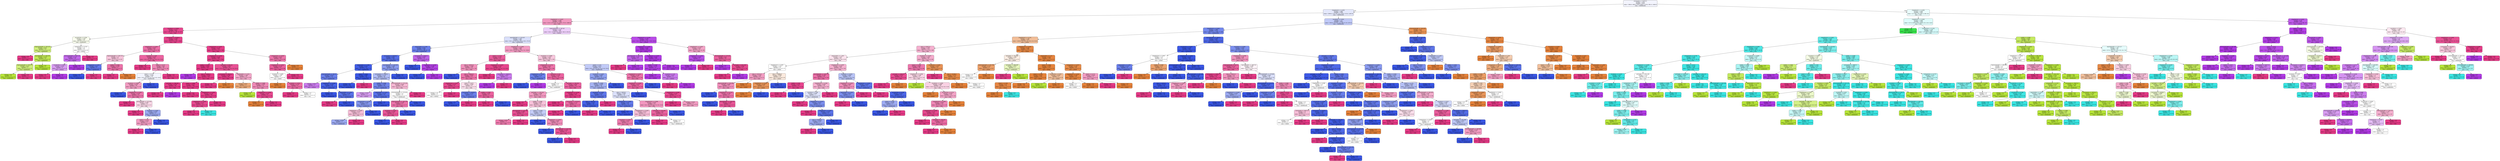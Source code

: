digraph Tree {
node [shape=box, style="filled, rounded", color="black", fontname="helvetica"] ;
edge [fontname="helvetica"] ;
0 [label="convexarea <= 52472.5\nentropy = 2.656\nsamples = 4325\nvalue = [966.0, 668.0, 274.0, 838.0, 1710.0, 981.0, 1368.0]\nclass = DERMASON", fillcolor="#f3f4fd"] ;
1 [label="shapefactor2 <= 0.002\nentropy = 1.885\nsamples = 2760\nvalue = [949.0, 27.0, 0.0, 3.0, 1710.0, 372.0, 1287.0]\nclass = DERMASON", fillcolor="#e4e8fb"] ;
0 -> 1 [labeldistance=2.5, labelangle=45, headlabel="True"] ;
2 [label="shapefactor1 <= 0.007\nentropy = 1.446\nsamples = 1108\nvalue = [14.0, 22.0, 0.0, 2.0, 243.0, 372.0, 1080.0]\nclass = SIRA", fillcolor="#f198c0"] ;
1 -> 2 ;
3 [label="roundness <= 0.838\nentropy = 0.517\nsamples = 602\nvalue = [14, 21, 0, 2, 20, 10, 877]\nclass = SIRA", fillcolor="#e7478f"] ;
2 -> 3 ;
4 [label="eccentricity <= 0.784\nentropy = 1.539\nsamples = 28\nvalue = [0, 15, 0, 0, 0, 8, 13]\nclass = BARBUNYA", fillcolor="#f9fdee"] ;
3 -> 4 ;
5 [label="majoraxislength <= 287.072\nentropy = 0.811\nsamples = 13\nvalue = [0, 15, 0, 0, 0, 0, 5]\nclass = BARBUNYA", fillcolor="#cfee7b"] ;
4 -> 5 ;
6 [label="entropy = 0.0\nsamples = 1\nvalue = [0, 0, 0, 0, 0, 0, 3]\nclass = SIRA", fillcolor="#e53986"] ;
5 -> 6 ;
7 [label="equivdiameter <= 246.979\nentropy = 0.523\nsamples = 12\nvalue = [0, 15, 0, 0, 0, 0, 2]\nclass = BARBUNYA", fillcolor="#c1e853"] ;
5 -> 7 ;
8 [label="majoraxislength <= 301.577\nentropy = 0.811\nsamples = 5\nvalue = [0, 6, 0, 0, 0, 0, 2]\nclass = BARBUNYA", fillcolor="#cfee7b"] ;
7 -> 8 ;
9 [label="entropy = 0.0\nsamples = 4\nvalue = [0, 6, 0, 0, 0, 0, 0]\nclass = BARBUNYA", fillcolor="#b7e539"] ;
8 -> 9 ;
10 [label="entropy = 0.0\nsamples = 1\nvalue = [0, 0, 0, 0, 0, 0, 2]\nclass = SIRA", fillcolor="#e53986"] ;
8 -> 10 ;
11 [label="entropy = 0.0\nsamples = 7\nvalue = [0, 9, 0, 0, 0, 0, 0]\nclass = BARBUNYA", fillcolor="#b7e539"] ;
7 -> 11 ;
12 [label="compactness <= 0.757\nentropy = 1.0\nsamples = 15\nvalue = [0, 0, 0, 0, 0, 8, 8]\nclass = HOROZ", fillcolor="#ffffff"] ;
4 -> 12 ;
13 [label="minoraxislength <= 189.132\nentropy = 0.722\nsamples = 10\nvalue = [0, 0, 0, 0, 0, 8, 2]\nclass = HOROZ", fillcolor="#c46aec"] ;
12 -> 13 ;
14 [label="eccentricity <= 0.833\nentropy = 0.918\nsamples = 6\nvalue = [0, 0, 0, 0, 0, 4, 2]\nclass = HOROZ", fillcolor="#d89cf2"] ;
13 -> 14 ;
15 [label="entropy = 0.0\nsamples = 2\nvalue = [0, 0, 0, 0, 0, 0, 2]\nclass = SIRA", fillcolor="#e53986"] ;
14 -> 15 ;
16 [label="entropy = 0.0\nsamples = 4\nvalue = [0, 0, 0, 0, 0, 4, 0]\nclass = HOROZ", fillcolor="#b139e5"] ;
14 -> 16 ;
17 [label="entropy = 0.0\nsamples = 4\nvalue = [0, 0, 0, 0, 0, 4, 0]\nclass = HOROZ", fillcolor="#b139e5"] ;
13 -> 17 ;
18 [label="entropy = 0.0\nsamples = 5\nvalue = [0, 0, 0, 0, 0, 0, 6]\nclass = SIRA", fillcolor="#e53986"] ;
12 -> 18 ;
19 [label="convexarea <= 42506.5\nentropy = 0.369\nsamples = 574\nvalue = [14, 6, 0, 2, 20, 2, 864]\nclass = SIRA", fillcolor="#e6438c"] ;
3 -> 19 ;
20 [label="shapefactor1 <= 0.007\nentropy = 0.857\nsamples = 63\nvalue = [2, 0, 0, 0, 20, 0, 78]\nclass = SIRA", fillcolor="#ec6fa7"] ;
19 -> 20 ;
21 [label="majoraxislength <= 282.714\nentropy = 1.4\nsamples = 9\nvalue = [2, 0, 0, 0, 5, 0, 8]\nclass = SIRA", fillcolor="#f7c4db"] ;
20 -> 21 ;
22 [label="compactness <= 0.82\nentropy = 0.65\nsamples = 4\nvalue = [0, 0, 0, 0, 5, 0, 1]\nclass = DERMASON", fillcolor="#6178ea"] ;
21 -> 22 ;
23 [label="entropy = 0.0\nsamples = 3\nvalue = [0, 0, 0, 0, 5, 0, 0]\nclass = DERMASON", fillcolor="#3956e5"] ;
22 -> 23 ;
24 [label="entropy = 0.0\nsamples = 1\nvalue = [0, 0, 0, 0, 0, 0, 1]\nclass = SIRA", fillcolor="#e53986"] ;
22 -> 24 ;
25 [label="solidity <= 0.991\nentropy = 0.764\nsamples = 5\nvalue = [2, 0, 0, 0, 0, 0, 7]\nclass = SIRA", fillcolor="#ec72a9"] ;
21 -> 25 ;
26 [label="entropy = 0.0\nsamples = 4\nvalue = [0, 0, 0, 0, 0, 0, 7]\nclass = SIRA", fillcolor="#e53986"] ;
25 -> 26 ;
27 [label="entropy = 0.0\nsamples = 1\nvalue = [2, 0, 0, 0, 0, 0, 0]\nclass = SEKER", fillcolor="#e58139"] ;
25 -> 27 ;
28 [label="roundness <= 0.89\nentropy = 0.672\nsamples = 54\nvalue = [0.0, 0.0, 0.0, 0.0, 15.0, 0.0, 70.0]\nclass = SIRA", fillcolor="#eb63a0"] ;
20 -> 28 ;
29 [label="entropy = 0.0\nsamples = 18\nvalue = [0, 0, 0, 0, 0, 0, 32]\nclass = SIRA", fillcolor="#e53986"] ;
28 -> 29 ;
30 [label="extent <= 0.777\nentropy = 0.86\nsamples = 36\nvalue = [0, 0, 0, 0, 15, 0, 38]\nclass = SIRA", fillcolor="#ef87b6"] ;
28 -> 30 ;
31 [label="extent <= 0.773\nentropy = 0.999\nsamples = 19\nvalue = [0.0, 0.0, 0.0, 0.0, 15.0, 0.0, 14.0]\nclass = DERMASON", fillcolor="#f2f4fd"] ;
30 -> 31 ;
32 [label="roundness <= 0.895\nentropy = 0.918\nsamples = 16\nvalue = [0, 0, 0, 0, 7, 0, 14]\nclass = SIRA", fillcolor="#f29cc2"] ;
31 -> 32 ;
33 [label="entropy = 0.0\nsamples = 2\nvalue = [0, 0, 0, 0, 3, 0, 0]\nclass = DERMASON", fillcolor="#3956e5"] ;
32 -> 33 ;
34 [label="shapefactor4 <= 0.997\nentropy = 0.764\nsamples = 14\nvalue = [0, 0, 0, 0, 4, 0, 14]\nclass = SIRA", fillcolor="#ec72a9"] ;
32 -> 34 ;
35 [label="entropy = 0.0\nsamples = 6\nvalue = [0, 0, 0, 0, 0, 0, 9]\nclass = SIRA", fillcolor="#e53986"] ;
34 -> 35 ;
36 [label="equivdiameter <= 227.443\nentropy = 0.991\nsamples = 8\nvalue = [0, 0, 0, 0, 4, 0, 5]\nclass = SIRA", fillcolor="#fad7e7"] ;
34 -> 36 ;
37 [label="entropy = 0.0\nsamples = 2\nvalue = [0, 0, 0, 0, 0, 0, 3]\nclass = SIRA", fillcolor="#e53986"] ;
36 -> 37 ;
38 [label="roundness <= 0.907\nentropy = 0.918\nsamples = 6\nvalue = [0, 0, 0, 0, 4, 0, 2]\nclass = DERMASON", fillcolor="#9caaf2"] ;
36 -> 38 ;
39 [label="extent <= 0.753\nentropy = 0.918\nsamples = 3\nvalue = [0, 0, 0, 0, 1, 0, 2]\nclass = SIRA", fillcolor="#f29cc2"] ;
38 -> 39 ;
40 [label="entropy = 0.0\nsamples = 2\nvalue = [0, 0, 0, 0, 0, 0, 2]\nclass = SIRA", fillcolor="#e53986"] ;
39 -> 40 ;
41 [label="entropy = 0.0\nsamples = 1\nvalue = [0, 0, 0, 0, 1, 0, 0]\nclass = DERMASON", fillcolor="#3956e5"] ;
39 -> 41 ;
42 [label="entropy = 0.0\nsamples = 3\nvalue = [0, 0, 0, 0, 3, 0, 0]\nclass = DERMASON", fillcolor="#3956e5"] ;
38 -> 42 ;
43 [label="entropy = 0.0\nsamples = 3\nvalue = [0, 0, 0, 0, 8, 0, 0]\nclass = DERMASON", fillcolor="#3956e5"] ;
31 -> 43 ;
44 [label="entropy = 0.0\nsamples = 17\nvalue = [0, 0, 0, 0, 0, 0, 24]\nclass = SIRA", fillcolor="#e53986"] ;
30 -> 44 ;
45 [label="compactness <= 0.825\nentropy = 0.224\nsamples = 511\nvalue = [12, 6, 0, 2, 0, 2, 786]\nclass = SIRA", fillcolor="#e63e89"] ;
19 -> 45 ;
46 [label="shapefactor4 <= 0.998\nentropy = 0.162\nsamples = 491\nvalue = [5, 6, 0, 1, 0, 2, 760]\nclass = SIRA", fillcolor="#e53d88"] ;
45 -> 46 ;
47 [label="solidity <= 0.972\nentropy = 0.045\nsamples = 432\nvalue = [0, 0, 0, 1, 0, 2, 677]\nclass = SIRA", fillcolor="#e53a87"] ;
46 -> 47 ;
48 [label="entropy = 0.0\nsamples = 1\nvalue = [0, 0, 0, 0, 0, 1, 0]\nclass = HOROZ", fillcolor="#b139e5"] ;
47 -> 48 ;
49 [label="area <= 42695.5\nentropy = 0.032\nsamples = 431\nvalue = [0, 0, 0, 1, 0, 1, 677]\nclass = SIRA", fillcolor="#e53a86"] ;
47 -> 49 ;
50 [label="perimeter <= 786.983\nentropy = 0.154\nsamples = 28\nvalue = [0, 0, 0, 0, 0, 1, 44]\nclass = SIRA", fillcolor="#e63d89"] ;
49 -> 50 ;
51 [label="entropy = 0.0\nsamples = 27\nvalue = [0, 0, 0, 0, 0, 0, 44]\nclass = SIRA", fillcolor="#e53986"] ;
50 -> 51 ;
52 [label="entropy = 0.0\nsamples = 1\nvalue = [0, 0, 0, 0, 0, 1, 0]\nclass = HOROZ", fillcolor="#b139e5"] ;
50 -> 52 ;
53 [label="extent <= 0.806\nentropy = 0.017\nsamples = 403\nvalue = [0, 0, 0, 1, 0, 0, 633]\nclass = SIRA", fillcolor="#e53986"] ;
49 -> 53 ;
54 [label="entropy = 0.0\nsamples = 359\nvalue = [0, 0, 0, 0, 0, 0, 570]\nclass = SIRA", fillcolor="#e53986"] ;
53 -> 54 ;
55 [label="shapefactor1 <= 0.006\nentropy = 0.116\nsamples = 44\nvalue = [0, 0, 0, 1, 0, 0, 63]\nclass = SIRA", fillcolor="#e53c88"] ;
53 -> 55 ;
56 [label="shapefactor1 <= 0.006\nentropy = 0.371\nsamples = 11\nvalue = [0, 0, 0, 1, 0, 0, 13]\nclass = SIRA", fillcolor="#e7488f"] ;
55 -> 56 ;
57 [label="entropy = 0.0\nsamples = 10\nvalue = [0, 0, 0, 0, 0, 0, 13]\nclass = SIRA", fillcolor="#e53986"] ;
56 -> 57 ;
58 [label="entropy = 0.0\nsamples = 1\nvalue = [0, 0, 0, 1, 0, 0, 0]\nclass = CALI", fillcolor="#39e5e2"] ;
56 -> 58 ;
59 [label="entropy = 0.0\nsamples = 33\nvalue = [0, 0, 0, 0, 0, 0, 50]\nclass = SIRA", fillcolor="#e53986"] ;
55 -> 59 ;
60 [label="perimeter <= 823.28\nentropy = 0.637\nsamples = 59\nvalue = [5.0, 6.0, 0.0, 0.0, 0.0, 0.0, 83.0]\nclass = SIRA", fillcolor="#e85295"] ;
46 -> 60 ;
61 [label="convexarea <= 48542.0\nentropy = 0.108\nsamples = 46\nvalue = [1, 0, 0, 0, 0, 0, 69]\nclass = SIRA", fillcolor="#e53c88"] ;
60 -> 61 ;
62 [label="entropy = 0.0\nsamples = 45\nvalue = [0, 0, 0, 0, 0, 0, 69]\nclass = SIRA", fillcolor="#e53986"] ;
61 -> 62 ;
63 [label="entropy = 0.0\nsamples = 1\nvalue = [1, 0, 0, 0, 0, 0, 0]\nclass = SEKER", fillcolor="#e58139"] ;
61 -> 63 ;
64 [label="aspectration <= 1.521\nentropy = 1.384\nsamples = 13\nvalue = [4, 6, 0, 0, 0, 0, 14]\nclass = SIRA", fillcolor="#f3a7c9"] ;
60 -> 64 ;
65 [label="entropy = 0.811\nsamples = 2\nvalue = [3, 1, 0, 0, 0, 0, 0]\nclass = SEKER", fillcolor="#eeab7b"] ;
64 -> 65 ;
66 [label="solidity <= 0.988\nentropy = 1.076\nsamples = 11\nvalue = [1, 5, 0, 0, 0, 0, 14]\nclass = SIRA", fillcolor="#ef88b6"] ;
64 -> 66 ;
67 [label="entropy = 0.0\nsamples = 2\nvalue = [0, 5, 0, 0, 0, 0, 0]\nclass = BARBUNYA", fillcolor="#b7e539"] ;
66 -> 67 ;
68 [label="shapefactor4 <= 0.998\nentropy = 0.353\nsamples = 9\nvalue = [1, 0, 0, 0, 0, 0, 14]\nclass = SIRA", fillcolor="#e7478f"] ;
66 -> 68 ;
69 [label="entropy = 0.0\nsamples = 1\nvalue = [1, 0, 0, 0, 0, 0, 0]\nclass = SEKER", fillcolor="#e58139"] ;
68 -> 69 ;
70 [label="entropy = 0.0\nsamples = 8\nvalue = [0, 0, 0, 0, 0, 0, 14]\nclass = SIRA", fillcolor="#e53986"] ;
68 -> 70 ;
71 [label="compactness <= 0.839\nentropy = 0.915\nsamples = 20\nvalue = [7, 0, 0, 1, 0, 0, 26]\nclass = SIRA", fillcolor="#ed74aa"] ;
45 -> 71 ;
72 [label="shapefactor2 <= 0.002\nentropy = 0.754\nsamples = 17\nvalue = [4, 0, 0, 1, 0, 0, 26]\nclass = SIRA", fillcolor="#ea5e9c"] ;
71 -> 72 ;
73 [label="roundness <= 0.889\nentropy = 1.392\nsamples = 6\nvalue = [4, 0, 0, 1, 0, 0, 4]\nclass = SEKER", fillcolor="#ffffff"] ;
72 -> 73 ;
74 [label="entropy = 0.0\nsamples = 2\nvalue = [4, 0, 0, 0, 0, 0, 0]\nclass = SEKER", fillcolor="#e58139"] ;
73 -> 74 ;
75 [label="roundness <= 0.912\nentropy = 0.722\nsamples = 4\nvalue = [0, 0, 0, 1, 0, 0, 4]\nclass = SIRA", fillcolor="#ec6aa4"] ;
73 -> 75 ;
76 [label="entropy = 0.0\nsamples = 2\nvalue = [0, 0, 0, 0, 0, 0, 3]\nclass = SIRA", fillcolor="#e53986"] ;
75 -> 76 ;
77 [label="entropy = 1.0\nsamples = 2\nvalue = [0, 0, 0, 1, 0, 0, 1]\nclass = CALI", fillcolor="#ffffff"] ;
75 -> 77 ;
78 [label="entropy = 0.0\nsamples = 11\nvalue = [0, 0, 0, 0, 0, 0, 22]\nclass = SIRA", fillcolor="#e53986"] ;
72 -> 78 ;
79 [label="entropy = 0.0\nsamples = 3\nvalue = [3, 0, 0, 0, 0, 0, 0]\nclass = SEKER", fillcolor="#e58139"] ;
71 -> 79 ;
80 [label="majoraxislength <= 307.69\nentropy = 1.547\nsamples = 506\nvalue = [0.0, 1.0, 0.0, 0.0, 223.0, 362.0, 203.0]\nclass = HOROZ", fillcolor="#eccef9"] ;
2 -> 80 ;
81 [label="equivdiameter <= 219.547\nentropy = 1.301\nsamples = 284\nvalue = [0.0, 1.0, 0.0, 0.0, 223.0, 29.0, 175.0]\nclass = DERMASON", fillcolor="#d9dffa"] ;
80 -> 81 ;
82 [label="aspectration <= 1.781\nentropy = 0.967\nsamples = 128\nvalue = [0, 0, 0, 0, 148, 24, 17]\nclass = DERMASON", fillcolor="#6a80eb"] ;
81 -> 82 ;
83 [label="convexarea <= 36700.0\nentropy = 0.667\nsamples = 116\nvalue = [0, 0, 0, 0, 144, 5, 17]\nclass = DERMASON", fillcolor="#566fe9"] ;
82 -> 83 ;
84 [label="aspectration <= 1.598\nentropy = 0.311\nsamples = 77\nvalue = [0, 0, 0, 0, 105, 3, 2]\nclass = DERMASON", fillcolor="#425ee6"] ;
83 -> 84 ;
85 [label="majoraxislength <= 265.47\nentropy = 0.913\nsamples = 12\nvalue = [0, 0, 0, 0, 15, 3, 1]\nclass = DERMASON", fillcolor="#6a80ec"] ;
84 -> 85 ;
86 [label="entropy = 0.811\nsamples = 2\nvalue = [0, 0, 0, 0, 1, 3, 0]\nclass = HOROZ", fillcolor="#cb7bee"] ;
85 -> 86 ;
87 [label="shapefactor1 <= 0.008\nentropy = 0.353\nsamples = 10\nvalue = [0, 0, 0, 0, 14, 0, 1]\nclass = DERMASON", fillcolor="#4762e7"] ;
85 -> 87 ;
88 [label="entropy = 0.0\nsamples = 6\nvalue = [0, 0, 0, 0, 8, 0, 0]\nclass = DERMASON", fillcolor="#3956e5"] ;
87 -> 88 ;
89 [label="aspectration <= 1.581\nentropy = 0.592\nsamples = 4\nvalue = [0, 0, 0, 0, 6, 0, 1]\nclass = DERMASON", fillcolor="#5a72e9"] ;
87 -> 89 ;
90 [label="entropy = 0.0\nsamples = 1\nvalue = [0, 0, 0, 0, 0, 0, 1]\nclass = SIRA", fillcolor="#e53986"] ;
89 -> 90 ;
91 [label="entropy = 0.0\nsamples = 3\nvalue = [0, 0, 0, 0, 6, 0, 0]\nclass = DERMASON", fillcolor="#3956e5"] ;
89 -> 91 ;
92 [label="extent <= 0.824\nentropy = 0.087\nsamples = 65\nvalue = [0, 0, 0, 0, 90, 0, 1]\nclass = DERMASON", fillcolor="#3b58e5"] ;
84 -> 92 ;
93 [label="entropy = 0.0\nsamples = 64\nvalue = [0, 0, 0, 0, 90, 0, 0]\nclass = DERMASON", fillcolor="#3956e5"] ;
92 -> 93 ;
94 [label="entropy = 0.0\nsamples = 1\nvalue = [0, 0, 0, 0, 0, 0, 1]\nclass = SIRA", fillcolor="#e53986"] ;
92 -> 94 ;
95 [label="equivdiameter <= 218.948\nentropy = 1.044\nsamples = 39\nvalue = [0, 0, 0, 0, 39, 2, 15]\nclass = DERMASON", fillcolor="#8b9cf0"] ;
83 -> 95 ;
96 [label="convexarea <= 37495.5\nentropy = 1.175\nsamples = 30\nvalue = [0, 0, 0, 0, 26, 2, 15]\nclass = DERMASON", fillcolor="#b1bdf5"] ;
95 -> 96 ;
97 [label="solidity <= 0.986\nentropy = 1.015\nsamples = 16\nvalue = [0, 0, 0, 0, 19, 2, 4]\nclass = DERMASON", fillcolor="#7286ec"] ;
96 -> 97 ;
98 [label="entropy = 0.918\nsamples = 2\nvalue = [0, 0, 0, 0, 0, 2, 1]\nclass = HOROZ", fillcolor="#d89cf2"] ;
97 -> 98 ;
99 [label="aspectration <= 1.612\nentropy = 0.575\nsamples = 14\nvalue = [0, 0, 0, 0, 19, 0, 3]\nclass = DERMASON", fillcolor="#5871e9"] ;
97 -> 99 ;
100 [label="compactness <= 0.791\nentropy = 0.845\nsamples = 7\nvalue = [0, 0, 0, 0, 8, 0, 3]\nclass = DERMASON", fillcolor="#8395ef"] ;
99 -> 100 ;
101 [label="shapefactor1 <= 0.007\nentropy = 0.971\nsamples = 3\nvalue = [0, 0, 0, 0, 2, 0, 3]\nclass = SIRA", fillcolor="#f6bdd7"] ;
100 -> 101 ;
102 [label="entropy = 0.918\nsamples = 2\nvalue = [0, 0, 0, 0, 2, 0, 1]\nclass = DERMASON", fillcolor="#9caaf2"] ;
101 -> 102 ;
103 [label="entropy = 0.0\nsamples = 1\nvalue = [0, 0, 0, 0, 0, 0, 2]\nclass = SIRA", fillcolor="#e53986"] ;
101 -> 103 ;
104 [label="entropy = 0.0\nsamples = 4\nvalue = [0, 0, 0, 0, 6, 0, 0]\nclass = DERMASON", fillcolor="#3956e5"] ;
100 -> 104 ;
105 [label="entropy = 0.0\nsamples = 7\nvalue = [0, 0, 0, 0, 11, 0, 0]\nclass = DERMASON", fillcolor="#3956e5"] ;
99 -> 105 ;
106 [label="minoraxislength <= 175.104\nentropy = 0.964\nsamples = 14\nvalue = [0, 0, 0, 0, 7, 0, 11]\nclass = SIRA", fillcolor="#f6b7d3"] ;
96 -> 106 ;
107 [label="minoraxislength <= 172.032\nentropy = 1.0\nsamples = 11\nvalue = [0, 0, 0, 0, 7, 0, 7]\nclass = DERMASON", fillcolor="#ffffff"] ;
106 -> 107 ;
108 [label="majoraxislength <= 287.778\nentropy = 0.764\nsamples = 7\nvalue = [0, 0, 0, 0, 2, 0, 7]\nclass = SIRA", fillcolor="#ec72a9"] ;
107 -> 108 ;
109 [label="roundness <= 0.815\nentropy = 0.544\nsamples = 6\nvalue = [0, 0, 0, 0, 1, 0, 7]\nclass = SIRA", fillcolor="#e95597"] ;
108 -> 109 ;
110 [label="entropy = 0.0\nsamples = 1\nvalue = [0, 0, 0, 0, 1, 0, 0]\nclass = DERMASON", fillcolor="#3956e5"] ;
109 -> 110 ;
111 [label="entropy = 0.0\nsamples = 5\nvalue = [0, 0, 0, 0, 0, 0, 7]\nclass = SIRA", fillcolor="#e53986"] ;
109 -> 111 ;
112 [label="entropy = 0.0\nsamples = 1\nvalue = [0, 0, 0, 0, 1, 0, 0]\nclass = DERMASON", fillcolor="#3956e5"] ;
108 -> 112 ;
113 [label="entropy = 0.0\nsamples = 4\nvalue = [0, 0, 0, 0, 5, 0, 0]\nclass = DERMASON", fillcolor="#3956e5"] ;
107 -> 113 ;
114 [label="entropy = 0.0\nsamples = 3\nvalue = [0, 0, 0, 0, 0, 0, 4]\nclass = SIRA", fillcolor="#e53986"] ;
106 -> 114 ;
115 [label="entropy = 0.0\nsamples = 9\nvalue = [0, 0, 0, 0, 13, 0, 0]\nclass = DERMASON", fillcolor="#3956e5"] ;
95 -> 115 ;
116 [label="convexarea <= 29363.5\nentropy = 0.667\nsamples = 12\nvalue = [0, 0, 0, 0, 4, 19, 0]\nclass = HOROZ", fillcolor="#c163ea"] ;
82 -> 116 ;
117 [label="entropy = 0.0\nsamples = 2\nvalue = [0, 0, 0, 0, 3, 0, 0]\nclass = DERMASON", fillcolor="#3956e5"] ;
116 -> 117 ;
118 [label="shapefactor1 <= 0.008\nentropy = 0.286\nsamples = 10\nvalue = [0, 0, 0, 0, 1, 19, 0]\nclass = HOROZ", fillcolor="#b543e6"] ;
116 -> 118 ;
119 [label="entropy = 0.0\nsamples = 1\nvalue = [0, 0, 0, 0, 1, 0, 0]\nclass = DERMASON", fillcolor="#3956e5"] ;
118 -> 119 ;
120 [label="entropy = 0.0\nsamples = 9\nvalue = [0, 0, 0, 0, 0, 19, 0]\nclass = HOROZ", fillcolor="#b139e5"] ;
118 -> 120 ;
121 [label="shapefactor4 <= 0.995\nentropy = 1.069\nsamples = 156\nvalue = [0.0, 1.0, 0.0, 0.0, 75.0, 5.0, 158.0]\nclass = SIRA", fillcolor="#f29bc2"] ;
81 -> 121 ;
122 [label="extent <= 0.729\nentropy = 0.781\nsamples = 51\nvalue = [0, 0, 0, 0, 8, 4, 63]\nclass = SIRA", fillcolor="#ea5c9c"] ;
121 -> 122 ;
123 [label="area <= 38747.0\nentropy = 1.068\nsamples = 19\nvalue = [0, 0, 0, 0, 8, 1, 19]\nclass = SIRA", fillcolor="#f192bc"] ;
122 -> 123 ;
124 [label="entropy = 0.0\nsamples = 2\nvalue = [0, 0, 0, 0, 3, 0, 0]\nclass = DERMASON", fillcolor="#3956e5"] ;
123 -> 124 ;
125 [label="area <= 40623.0\nentropy = 0.951\nsamples = 17\nvalue = [0, 0, 0, 0, 5, 1, 19]\nclass = SIRA", fillcolor="#ed74aa"] ;
123 -> 125 ;
126 [label="shapefactor4 <= 0.99\nentropy = 0.371\nsamples = 9\nvalue = [0, 0, 0, 0, 0, 1, 13]\nclass = SIRA", fillcolor="#e7488f"] ;
125 -> 126 ;
127 [label="entropy = 1.0\nsamples = 2\nvalue = [0, 0, 0, 0, 0, 1, 1]\nclass = HOROZ", fillcolor="#ffffff"] ;
126 -> 127 ;
128 [label="entropy = 0.0\nsamples = 7\nvalue = [0, 0, 0, 0, 0, 0, 12]\nclass = SIRA", fillcolor="#e53986"] ;
126 -> 128 ;
129 [label="extent <= 0.673\nentropy = 0.994\nsamples = 8\nvalue = [0, 0, 0, 0, 5, 0, 6]\nclass = SIRA", fillcolor="#fbdeeb"] ;
125 -> 129 ;
130 [label="convexarea <= 42959.5\nentropy = 0.722\nsamples = 3\nvalue = [0, 0, 0, 0, 4, 0, 1]\nclass = DERMASON", fillcolor="#6a80ec"] ;
129 -> 130 ;
131 [label="entropy = 0.0\nsamples = 2\nvalue = [0, 0, 0, 0, 4, 0, 0]\nclass = DERMASON", fillcolor="#3956e5"] ;
130 -> 131 ;
132 [label="entropy = 0.0\nsamples = 1\nvalue = [0, 0, 0, 0, 0, 0, 1]\nclass = SIRA", fillcolor="#e53986"] ;
130 -> 132 ;
133 [label="solidity <= 0.987\nentropy = 0.65\nsamples = 5\nvalue = [0, 0, 0, 0, 1, 0, 5]\nclass = SIRA", fillcolor="#ea619e"] ;
129 -> 133 ;
134 [label="entropy = 0.0\nsamples = 4\nvalue = [0, 0, 0, 0, 0, 0, 5]\nclass = SIRA", fillcolor="#e53986"] ;
133 -> 134 ;
135 [label="entropy = 0.0\nsamples = 1\nvalue = [0, 0, 0, 0, 1, 0, 0]\nclass = DERMASON", fillcolor="#3956e5"] ;
133 -> 135 ;
136 [label="shapefactor1 <= 0.007\nentropy = 0.342\nsamples = 32\nvalue = [0.0, 0.0, 0.0, 0.0, 0.0, 3.0, 44.0]\nclass = SIRA", fillcolor="#e7468e"] ;
122 -> 136 ;
137 [label="entropy = 0.0\nsamples = 29\nvalue = [0, 0, 0, 0, 0, 0, 43]\nclass = SIRA", fillcolor="#e53986"] ;
136 -> 137 ;
138 [label="convexarea <= 40626.0\nentropy = 0.811\nsamples = 3\nvalue = [0, 0, 0, 0, 0, 3, 1]\nclass = HOROZ", fillcolor="#cb7bee"] ;
136 -> 138 ;
139 [label="entropy = 0.0\nsamples = 2\nvalue = [0, 0, 0, 0, 0, 3, 0]\nclass = HOROZ", fillcolor="#b139e5"] ;
138 -> 139 ;
140 [label="entropy = 0.0\nsamples = 1\nvalue = [0, 0, 0, 0, 0, 0, 1]\nclass = SIRA", fillcolor="#e53986"] ;
138 -> 140 ;
141 [label="roundness <= 0.886\nentropy = 1.074\nsamples = 105\nvalue = [0, 1, 0, 0, 67, 1, 95]\nclass = SIRA", fillcolor="#f7c6dc"] ;
121 -> 141 ;
142 [label="compactness <= 0.754\nentropy = 0.921\nsamples = 55\nvalue = [0, 1, 0, 0, 16, 1, 60]\nclass = SIRA", fillcolor="#ed72a9"] ;
141 -> 142 ;
143 [label="shapefactor4 <= 0.998\nentropy = 0.722\nsamples = 3\nvalue = [0, 0, 0, 0, 4, 1, 0]\nclass = DERMASON", fillcolor="#6a80ec"] ;
142 -> 143 ;
144 [label="entropy = 0.0\nsamples = 2\nvalue = [0, 0, 0, 0, 4, 0, 0]\nclass = DERMASON", fillcolor="#3956e5"] ;
143 -> 144 ;
145 [label="entropy = 0.0\nsamples = 1\nvalue = [0, 0, 0, 0, 0, 1, 0]\nclass = HOROZ", fillcolor="#b139e5"] ;
143 -> 145 ;
146 [label="roundness <= 0.8\nentropy = 0.746\nsamples = 52\nvalue = [0, 1, 0, 0, 12, 0, 60]\nclass = SIRA", fillcolor="#eb63a0"] ;
142 -> 146 ;
147 [label="entropy = 1.0\nsamples = 2\nvalue = [0, 1, 0, 0, 0, 0, 1]\nclass = BARBUNYA", fillcolor="#ffffff"] ;
146 -> 147 ;
148 [label="perimeter <= 765.943\nentropy = 0.655\nsamples = 50\nvalue = [0, 0, 0, 0, 12, 0, 59]\nclass = SIRA", fillcolor="#ea619f"] ;
146 -> 148 ;
149 [label="perimeter <= 747.419\nentropy = 0.908\nsamples = 24\nvalue = [0, 0, 0, 0, 11, 0, 23]\nclass = SIRA", fillcolor="#f198c0"] ;
148 -> 149 ;
150 [label="entropy = 0.0\nsamples = 5\nvalue = [0, 0, 0, 0, 0, 0, 7]\nclass = SIRA", fillcolor="#e53986"] ;
149 -> 150 ;
151 [label="solidity <= 0.986\nentropy = 0.975\nsamples = 19\nvalue = [0, 0, 0, 0, 11, 0, 16]\nclass = SIRA", fillcolor="#f7c1d9"] ;
149 -> 151 ;
152 [label="equivdiameter <= 222.702\nentropy = 0.469\nsamples = 6\nvalue = [0, 0, 0, 0, 1, 0, 9]\nclass = SIRA", fillcolor="#e84f93"] ;
151 -> 152 ;
153 [label="entropy = 0.811\nsamples = 2\nvalue = [0, 0, 0, 0, 1, 0, 3]\nclass = SIRA", fillcolor="#ee7bae"] ;
152 -> 153 ;
154 [label="entropy = 0.0\nsamples = 4\nvalue = [0, 0, 0, 0, 0, 0, 6]\nclass = SIRA", fillcolor="#e53986"] ;
152 -> 154 ;
155 [label="extent <= 0.698\nentropy = 0.977\nsamples = 13\nvalue = [0, 0, 0, 0, 10, 0, 7]\nclass = DERMASON", fillcolor="#c4ccf7"] ;
151 -> 155 ;
156 [label="entropy = 0.0\nsamples = 5\nvalue = [0, 0, 0, 0, 7, 0, 0]\nclass = DERMASON", fillcolor="#3956e5"] ;
155 -> 156 ;
157 [label="shapefactor1 <= 0.007\nentropy = 0.881\nsamples = 8\nvalue = [0, 0, 0, 0, 3, 0, 7]\nclass = SIRA", fillcolor="#f08eba"] ;
155 -> 157 ;
158 [label="entropy = 0.0\nsamples = 2\nvalue = [0, 0, 0, 0, 2, 0, 0]\nclass = DERMASON", fillcolor="#3956e5"] ;
157 -> 158 ;
159 [label="equivdiameter <= 223.336\nentropy = 0.544\nsamples = 6\nvalue = [0, 0, 0, 0, 1, 0, 7]\nclass = SIRA", fillcolor="#e95597"] ;
157 -> 159 ;
160 [label="entropy = 0.0\nsamples = 1\nvalue = [0, 0, 0, 0, 1, 0, 0]\nclass = DERMASON", fillcolor="#3956e5"] ;
159 -> 160 ;
161 [label="entropy = 0.0\nsamples = 5\nvalue = [0, 0, 0, 0, 0, 0, 7]\nclass = SIRA", fillcolor="#e53986"] ;
159 -> 161 ;
162 [label="compactness <= 0.784\nentropy = 0.179\nsamples = 26\nvalue = [0, 0, 0, 0, 1, 0, 36]\nclass = SIRA", fillcolor="#e63e89"] ;
148 -> 162 ;
163 [label="entropy = 0.0\nsamples = 22\nvalue = [0, 0, 0, 0, 0, 0, 32]\nclass = SIRA", fillcolor="#e53986"] ;
162 -> 163 ;
164 [label="convexarea <= 42520.0\nentropy = 0.722\nsamples = 4\nvalue = [0, 0, 0, 0, 1, 0, 4]\nclass = SIRA", fillcolor="#ec6aa4"] ;
162 -> 164 ;
165 [label="entropy = 0.0\nsamples = 3\nvalue = [0, 0, 0, 0, 0, 0, 4]\nclass = SIRA", fillcolor="#e53986"] ;
164 -> 165 ;
166 [label="entropy = 0.0\nsamples = 1\nvalue = [0, 0, 0, 0, 1, 0, 0]\nclass = DERMASON", fillcolor="#3956e5"] ;
164 -> 166 ;
167 [label="extent <= 0.79\nentropy = 0.975\nsamples = 50\nvalue = [0.0, 0.0, 0.0, 0.0, 51.0, 0.0, 35.0]\nclass = DERMASON", fillcolor="#c1caf7"] ;
141 -> 167 ;
168 [label="roundness <= 0.907\nentropy = 0.892\nsamples = 41\nvalue = [0, 0, 0, 0, 47, 0, 21]\nclass = DERMASON", fillcolor="#91a2f1"] ;
167 -> 168 ;
169 [label="solidity <= 0.989\nentropy = 0.939\nsamples = 35\nvalue = [0, 0, 0, 0, 38, 0, 21]\nclass = DERMASON", fillcolor="#a6b3f3"] ;
168 -> 169 ;
170 [label="roundness <= 0.901\nentropy = 0.629\nsamples = 11\nvalue = [0, 0, 0, 0, 16, 0, 3]\nclass = DERMASON", fillcolor="#5e76ea"] ;
169 -> 170 ;
171 [label="area <= 38420.0\nentropy = 0.323\nsamples = 10\nvalue = [0, 0, 0, 0, 16, 0, 1]\nclass = DERMASON", fillcolor="#4561e7"] ;
170 -> 171 ;
172 [label="entropy = 0.0\nsamples = 1\nvalue = [0, 0, 0, 0, 0, 0, 1]\nclass = SIRA", fillcolor="#e53986"] ;
171 -> 172 ;
173 [label="entropy = 0.0\nsamples = 9\nvalue = [0, 0, 0, 0, 16, 0, 0]\nclass = DERMASON", fillcolor="#3956e5"] ;
171 -> 173 ;
174 [label="entropy = 0.0\nsamples = 1\nvalue = [0, 0, 0, 0, 0, 0, 2]\nclass = SIRA", fillcolor="#e53986"] ;
170 -> 174 ;
175 [label="area <= 39476.5\nentropy = 0.993\nsamples = 24\nvalue = [0, 0, 0, 0, 22, 0, 18]\nclass = DERMASON", fillcolor="#dbe0fa"] ;
169 -> 175 ;
176 [label="compactness <= 0.803\nentropy = 0.65\nsamples = 13\nvalue = [0, 0, 0, 0, 15, 0, 3]\nclass = DERMASON", fillcolor="#6178ea"] ;
175 -> 176 ;
177 [label="entropy = 0.0\nsamples = 9\nvalue = [0, 0, 0, 0, 13, 0, 0]\nclass = DERMASON", fillcolor="#3956e5"] ;
176 -> 177 ;
178 [label="shapefactor3 <= 0.649\nentropy = 0.971\nsamples = 4\nvalue = [0, 0, 0, 0, 2, 0, 3]\nclass = SIRA", fillcolor="#f6bdd7"] ;
176 -> 178 ;
179 [label="roundness <= 0.902\nentropy = 0.811\nsamples = 3\nvalue = [0, 0, 0, 0, 1, 0, 3]\nclass = SIRA", fillcolor="#ee7bae"] ;
178 -> 179 ;
180 [label="entropy = 0.0\nsamples = 2\nvalue = [0, 0, 0, 0, 0, 0, 3]\nclass = SIRA", fillcolor="#e53986"] ;
179 -> 180 ;
181 [label="entropy = 0.0\nsamples = 1\nvalue = [0, 0, 0, 0, 1, 0, 0]\nclass = DERMASON", fillcolor="#3956e5"] ;
179 -> 181 ;
182 [label="entropy = 0.0\nsamples = 1\nvalue = [0, 0, 0, 0, 1, 0, 0]\nclass = DERMASON", fillcolor="#3956e5"] ;
178 -> 182 ;
183 [label="shapefactor4 <= 0.998\nentropy = 0.902\nsamples = 11\nvalue = [0.0, 0.0, 0.0, 0.0, 7.0, 0.0, 15.0]\nclass = SIRA", fillcolor="#f195be"] ;
175 -> 183 ;
184 [label="perimeter <= 767.963\nentropy = 0.65\nsamples = 9\nvalue = [0, 0, 0, 0, 3, 0, 15]\nclass = SIRA", fillcolor="#ea619e"] ;
183 -> 184 ;
185 [label="entropy = 0.0\nsamples = 7\nvalue = [0, 0, 0, 0, 0, 0, 12]\nclass = SIRA", fillcolor="#e53986"] ;
184 -> 185 ;
186 [label="entropy = 1.0\nsamples = 2\nvalue = [0, 0, 0, 0, 3, 0, 3]\nclass = DERMASON", fillcolor="#ffffff"] ;
184 -> 186 ;
187 [label="entropy = 0.0\nsamples = 2\nvalue = [0, 0, 0, 0, 4, 0, 0]\nclass = DERMASON", fillcolor="#3956e5"] ;
183 -> 187 ;
188 [label="entropy = 0.0\nsamples = 6\nvalue = [0, 0, 0, 0, 9, 0, 0]\nclass = DERMASON", fillcolor="#3956e5"] ;
168 -> 188 ;
189 [label="shapefactor3 <= 0.651\nentropy = 0.764\nsamples = 9\nvalue = [0, 0, 0, 0, 4, 0, 14]\nclass = SIRA", fillcolor="#ec72a9"] ;
167 -> 189 ;
190 [label="shapefactor1 <= 0.007\nentropy = 0.672\nsamples = 8\nvalue = [0, 0, 0, 0, 3, 0, 14]\nclass = SIRA", fillcolor="#eb63a0"] ;
189 -> 190 ;
191 [label="entropy = 0.0\nsamples = 2\nvalue = [0, 0, 0, 0, 2, 0, 0]\nclass = DERMASON", fillcolor="#3956e5"] ;
190 -> 191 ;
192 [label="shapefactor4 <= 0.998\nentropy = 0.353\nsamples = 6\nvalue = [0, 0, 0, 0, 1, 0, 14]\nclass = SIRA", fillcolor="#e7478f"] ;
190 -> 192 ;
193 [label="entropy = 0.0\nsamples = 4\nvalue = [0, 0, 0, 0, 0, 0, 12]\nclass = SIRA", fillcolor="#e53986"] ;
192 -> 193 ;
194 [label="entropy = 0.918\nsamples = 2\nvalue = [0, 0, 0, 0, 1, 0, 2]\nclass = SIRA", fillcolor="#f29cc2"] ;
192 -> 194 ;
195 [label="entropy = 0.0\nsamples = 1\nvalue = [0, 0, 0, 0, 1, 0, 0]\nclass = DERMASON", fillcolor="#3956e5"] ;
189 -> 195 ;
196 [label="shapefactor3 <= 0.549\nentropy = 0.394\nsamples = 222\nvalue = [0.0, 0.0, 0.0, 0.0, 0.0, 333.0, 28.0]\nclass = HOROZ", fillcolor="#b84ae7"] ;
80 -> 196 ;
197 [label="shapefactor4 <= 0.982\nentropy = 0.055\nsamples = 200\nvalue = [0, 0, 0, 0, 0, 319, 2]\nclass = HOROZ", fillcolor="#b13ae5"] ;
196 -> 197 ;
198 [label="equivdiameter <= 235.276\nentropy = 0.65\nsamples = 5\nvalue = [0, 0, 0, 0, 0, 5, 1]\nclass = HOROZ", fillcolor="#c161ea"] ;
197 -> 198 ;
199 [label="entropy = 0.0\nsamples = 1\nvalue = [0, 0, 0, 0, 0, 0, 1]\nclass = SIRA", fillcolor="#e53986"] ;
198 -> 199 ;
200 [label="entropy = 0.0\nsamples = 4\nvalue = [0, 0, 0, 0, 0, 5, 0]\nclass = HOROZ", fillcolor="#b139e5"] ;
198 -> 200 ;
201 [label="shapefactor1 <= 0.007\nentropy = 0.031\nsamples = 195\nvalue = [0, 0, 0, 0, 0, 314, 1]\nclass = HOROZ", fillcolor="#b13ae5"] ;
197 -> 201 ;
202 [label="solidity <= 0.987\nentropy = 0.276\nsamples = 11\nvalue = [0, 0, 0, 0, 0, 20, 1]\nclass = HOROZ", fillcolor="#b543e6"] ;
201 -> 202 ;
203 [label="entropy = 0.0\nsamples = 7\nvalue = [0, 0, 0, 0, 0, 17, 0]\nclass = HOROZ", fillcolor="#b139e5"] ;
202 -> 203 ;
204 [label="roundness <= 0.8\nentropy = 0.811\nsamples = 4\nvalue = [0, 0, 0, 0, 0, 3, 1]\nclass = HOROZ", fillcolor="#cb7bee"] ;
202 -> 204 ;
205 [label="entropy = 0.0\nsamples = 1\nvalue = [0, 0, 0, 0, 0, 0, 1]\nclass = SIRA", fillcolor="#e53986"] ;
204 -> 205 ;
206 [label="entropy = 0.0\nsamples = 3\nvalue = [0, 0, 0, 0, 0, 3, 0]\nclass = HOROZ", fillcolor="#b139e5"] ;
204 -> 206 ;
207 [label="entropy = 0.0\nsamples = 184\nvalue = [0, 0, 0, 0, 0, 294, 0]\nclass = HOROZ", fillcolor="#b139e5"] ;
201 -> 207 ;
208 [label="shapefactor1 <= 0.007\nentropy = 0.934\nsamples = 22\nvalue = [0, 0, 0, 0, 0, 14, 26]\nclass = SIRA", fillcolor="#f3a4c7"] ;
196 -> 208 ;
209 [label="shapefactor4 <= 0.996\nentropy = 0.469\nsamples = 4\nvalue = [0, 0, 0, 0, 0, 9, 1]\nclass = HOROZ", fillcolor="#ba4fe8"] ;
208 -> 209 ;
210 [label="entropy = 0.0\nsamples = 3\nvalue = [0, 0, 0, 0, 0, 9, 0]\nclass = HOROZ", fillcolor="#b139e5"] ;
209 -> 210 ;
211 [label="entropy = 0.0\nsamples = 1\nvalue = [0, 0, 0, 0, 0, 0, 1]\nclass = SIRA", fillcolor="#e53986"] ;
209 -> 211 ;
212 [label="minoraxislength <= 174.421\nentropy = 0.65\nsamples = 18\nvalue = [0, 0, 0, 0, 0, 5, 25]\nclass = SIRA", fillcolor="#ea619e"] ;
208 -> 212 ;
213 [label="entropy = 0.0\nsamples = 1\nvalue = [0, 0, 0, 0, 0, 3, 0]\nclass = HOROZ", fillcolor="#b139e5"] ;
212 -> 213 ;
214 [label="perimeter <= 837.299\nentropy = 0.381\nsamples = 17\nvalue = [0, 0, 0, 0, 0, 2, 25]\nclass = SIRA", fillcolor="#e74990"] ;
212 -> 214 ;
215 [label="entropy = 0.0\nsamples = 16\nvalue = [0, 0, 0, 0, 0, 0, 25]\nclass = SIRA", fillcolor="#e53986"] ;
214 -> 215 ;
216 [label="entropy = 0.0\nsamples = 1\nvalue = [0, 0, 0, 0, 0, 2, 0]\nclass = HOROZ", fillcolor="#b139e5"] ;
214 -> 216 ;
217 [label="roundness <= 0.942\nentropy = 1.31\nsamples = 1652\nvalue = [935.0, 5.0, 0.0, 1.0, 1467.0, 0.0, 207.0]\nclass = DERMASON", fillcolor="#c0c9f7"] ;
1 -> 217 ;
218 [label="shapefactor1 <= 0.007\nentropy = 1.089\nsamples = 1174\nvalue = [262, 5, 0, 1, 1384, 0, 200]\nclass = DERMASON", fillcolor="#7388ed"] ;
217 -> 218 ;
219 [label="shapefactor3 <= 0.741\nentropy = 1.336\nsamples = 257\nvalue = [240.0, 5.0, 0.0, 1.0, 35.0, 0.0, 93.0]\nclass = SEKER", fillcolor="#f1bd97"] ;
218 -> 219 ;
220 [label="area <= 41831.0\nentropy = 1.491\nsamples = 111\nvalue = [39, 1, 0, 0, 34, 0, 88]\nclass = SIRA", fillcolor="#f5b0cf"] ;
219 -> 220 ;
221 [label="aspectration <= 1.403\nentropy = 1.447\nsamples = 61\nvalue = [13, 0, 0, 0, 34, 0, 42]\nclass = SIRA", fillcolor="#fbe2ed"] ;
220 -> 221 ;
222 [label="shapefactor4 <= 0.997\nentropy = 1.533\nsamples = 23\nvalue = [13, 0, 0, 0, 13, 0, 7]\nclass = SEKER", fillcolor="#ffffff"] ;
221 -> 222 ;
223 [label="area <= 41511.0\nentropy = 1.241\nsamples = 10\nvalue = [1, 0, 0, 0, 3, 0, 7]\nclass = SIRA", fillcolor="#f29cc2"] ;
222 -> 223 ;
224 [label="majoraxislength <= 262.806\nentropy = 0.881\nsamples = 9\nvalue = [0, 0, 0, 0, 3, 0, 7]\nclass = SIRA", fillcolor="#f08eba"] ;
223 -> 224 ;
225 [label="entropy = 0.0\nsamples = 1\nvalue = [0, 0, 0, 0, 1, 0, 0]\nclass = DERMASON", fillcolor="#3956e5"] ;
224 -> 225 ;
226 [label="shapefactor3 <= 0.713\nentropy = 0.764\nsamples = 8\nvalue = [0, 0, 0, 0, 2, 0, 7]\nclass = SIRA", fillcolor="#ec72a9"] ;
224 -> 226 ;
227 [label="entropy = 0.0\nsamples = 1\nvalue = [0, 0, 0, 0, 1, 0, 0]\nclass = DERMASON", fillcolor="#3956e5"] ;
226 -> 227 ;
228 [label="equivdiameter <= 229.254\nentropy = 0.544\nsamples = 7\nvalue = [0, 0, 0, 0, 1, 0, 7]\nclass = SIRA", fillcolor="#e95597"] ;
226 -> 228 ;
229 [label="entropy = 0.0\nsamples = 6\nvalue = [0, 0, 0, 0, 0, 0, 7]\nclass = SIRA", fillcolor="#e53986"] ;
228 -> 229 ;
230 [label="entropy = 0.0\nsamples = 1\nvalue = [0, 0, 0, 0, 1, 0, 0]\nclass = DERMASON", fillcolor="#3956e5"] ;
228 -> 230 ;
231 [label="entropy = 0.0\nsamples = 1\nvalue = [1, 0, 0, 0, 0, 0, 0]\nclass = SEKER", fillcolor="#e58139"] ;
223 -> 231 ;
232 [label="area <= 40866.0\nentropy = 0.994\nsamples = 13\nvalue = [12, 0, 0, 0, 10, 0, 0]\nclass = SEKER", fillcolor="#fbeade"] ;
222 -> 232 ;
233 [label="shapefactor1 <= 0.007\nentropy = 0.592\nsamples = 9\nvalue = [12, 0, 0, 0, 2, 0, 0]\nclass = SEKER", fillcolor="#e9965a"] ;
232 -> 233 ;
234 [label="entropy = 0.0\nsamples = 7\nvalue = [12, 0, 0, 0, 0, 0, 0]\nclass = SEKER", fillcolor="#e58139"] ;
233 -> 234 ;
235 [label="entropy = 0.0\nsamples = 2\nvalue = [0, 0, 0, 0, 2, 0, 0]\nclass = DERMASON", fillcolor="#3956e5"] ;
233 -> 235 ;
236 [label="entropy = 0.0\nsamples = 4\nvalue = [0, 0, 0, 0, 8, 0, 0]\nclass = DERMASON", fillcolor="#3956e5"] ;
232 -> 236 ;
237 [label="shapefactor4 <= 0.997\nentropy = 0.954\nsamples = 38\nvalue = [0, 0, 0, 0, 21, 0, 35]\nclass = SIRA", fillcolor="#f5b0cf"] ;
221 -> 237 ;
238 [label="equivdiameter <= 228.777\nentropy = 0.746\nsamples = 23\nvalue = [0, 0, 0, 0, 7, 0, 26]\nclass = SIRA", fillcolor="#ec6ea7"] ;
237 -> 238 ;
239 [label="solidity <= 0.99\nentropy = 0.323\nsamples = 13\nvalue = [0, 0, 0, 0, 1, 0, 16]\nclass = SIRA", fillcolor="#e7458e"] ;
238 -> 239 ;
240 [label="entropy = 0.0\nsamples = 12\nvalue = [0, 0, 0, 0, 0, 0, 16]\nclass = SIRA", fillcolor="#e53986"] ;
239 -> 240 ;
241 [label="entropy = 0.0\nsamples = 1\nvalue = [0, 0, 0, 0, 1, 0, 0]\nclass = DERMASON", fillcolor="#3956e5"] ;
239 -> 241 ;
242 [label="shapefactor4 <= 0.996\nentropy = 0.954\nsamples = 10\nvalue = [0, 0, 0, 0, 6, 0, 10]\nclass = SIRA", fillcolor="#f5b0cf"] ;
238 -> 242 ;
243 [label="roundness <= 0.88\nentropy = 0.994\nsamples = 7\nvalue = [0, 0, 0, 0, 6, 0, 5]\nclass = DERMASON", fillcolor="#dee3fb"] ;
242 -> 243 ;
244 [label="entropy = 0.0\nsamples = 1\nvalue = [0, 0, 0, 0, 0, 0, 3]\nclass = SIRA", fillcolor="#e53986"] ;
243 -> 244 ;
245 [label="shapefactor3 <= 0.679\nentropy = 0.811\nsamples = 6\nvalue = [0, 0, 0, 0, 6, 0, 2]\nclass = DERMASON", fillcolor="#7b8eee"] ;
243 -> 245 ;
246 [label="entropy = 0.0\nsamples = 1\nvalue = [0, 0, 0, 0, 0, 0, 1]\nclass = SIRA", fillcolor="#e53986"] ;
245 -> 246 ;
247 [label="shapefactor1 <= 0.007\nentropy = 0.592\nsamples = 5\nvalue = [0, 0, 0, 0, 6, 0, 1]\nclass = DERMASON", fillcolor="#5a72e9"] ;
245 -> 247 ;
248 [label="area <= 41465.0\nentropy = 0.918\nsamples = 3\nvalue = [0, 0, 0, 0, 2, 0, 1]\nclass = DERMASON", fillcolor="#9caaf2"] ;
247 -> 248 ;
249 [label="entropy = 0.0\nsamples = 1\nvalue = [0, 0, 0, 0, 0, 0, 1]\nclass = SIRA", fillcolor="#e53986"] ;
248 -> 249 ;
250 [label="entropy = 0.0\nsamples = 2\nvalue = [0, 0, 0, 0, 2, 0, 0]\nclass = DERMASON", fillcolor="#3956e5"] ;
248 -> 250 ;
251 [label="entropy = 0.0\nsamples = 2\nvalue = [0, 0, 0, 0, 4, 0, 0]\nclass = DERMASON", fillcolor="#3956e5"] ;
247 -> 251 ;
252 [label="entropy = 0.0\nsamples = 3\nvalue = [0, 0, 0, 0, 0, 0, 5]\nclass = SIRA", fillcolor="#e53986"] ;
242 -> 252 ;
253 [label="roundness <= 0.916\nentropy = 0.966\nsamples = 15\nvalue = [0, 0, 0, 0, 14, 0, 9]\nclass = DERMASON", fillcolor="#b8c3f6"] ;
237 -> 253 ;
254 [label="shapefactor1 <= 0.007\nentropy = 0.881\nsamples = 6\nvalue = [0, 0, 0, 0, 3, 0, 7]\nclass = SIRA", fillcolor="#f08eba"] ;
253 -> 254 ;
255 [label="aspectration <= 1.424\nentropy = 0.811\nsamples = 3\nvalue = [0, 0, 0, 0, 3, 0, 1]\nclass = DERMASON", fillcolor="#7b8eee"] ;
254 -> 255 ;
256 [label="entropy = 0.0\nsamples = 1\nvalue = [0, 0, 0, 0, 0, 0, 1]\nclass = SIRA", fillcolor="#e53986"] ;
255 -> 256 ;
257 [label="entropy = 0.0\nsamples = 2\nvalue = [0, 0, 0, 0, 3, 0, 0]\nclass = DERMASON", fillcolor="#3956e5"] ;
255 -> 257 ;
258 [label="entropy = 0.0\nsamples = 3\nvalue = [0, 0, 0, 0, 0, 0, 6]\nclass = SIRA", fillcolor="#e53986"] ;
254 -> 258 ;
259 [label="shapefactor2 <= 0.002\nentropy = 0.619\nsamples = 9\nvalue = [0, 0, 0, 0, 11, 0, 2]\nclass = DERMASON", fillcolor="#5d75ea"] ;
253 -> 259 ;
260 [label="entropy = 0.0\nsamples = 1\nvalue = [0, 0, 0, 0, 0, 0, 1]\nclass = SIRA", fillcolor="#e53986"] ;
259 -> 260 ;
261 [label="eccentricity <= 0.708\nentropy = 0.414\nsamples = 8\nvalue = [0, 0, 0, 0, 11, 0, 1]\nclass = DERMASON", fillcolor="#4b65e7"] ;
259 -> 261 ;
262 [label="extent <= 0.766\nentropy = 0.918\nsamples = 3\nvalue = [0, 0, 0, 0, 2, 0, 1]\nclass = DERMASON", fillcolor="#9caaf2"] ;
261 -> 262 ;
263 [label="entropy = 0.0\nsamples = 2\nvalue = [0, 0, 0, 0, 2, 0, 0]\nclass = DERMASON", fillcolor="#3956e5"] ;
262 -> 263 ;
264 [label="entropy = 0.0\nsamples = 1\nvalue = [0, 0, 0, 0, 0, 0, 1]\nclass = SIRA", fillcolor="#e53986"] ;
262 -> 264 ;
265 [label="entropy = 0.0\nsamples = 5\nvalue = [0, 0, 0, 0, 9, 0, 0]\nclass = DERMASON", fillcolor="#3956e5"] ;
261 -> 265 ;
266 [label="roundness <= 0.929\nentropy = 1.035\nsamples = 50\nvalue = [26, 1, 0, 0, 0, 0, 46]\nclass = SIRA", fillcolor="#f4abcc"] ;
220 -> 266 ;
267 [label="extent <= 0.764\nentropy = 0.887\nsamples = 39\nvalue = [13, 1, 0, 0, 0, 0, 44]\nclass = SIRA", fillcolor="#ed77ac"] ;
266 -> 267 ;
268 [label="perimeter <= 809.877\nentropy = 0.431\nsamples = 22\nvalue = [3, 0, 0, 0, 0, 0, 31]\nclass = SIRA", fillcolor="#e84c92"] ;
267 -> 268 ;
269 [label="entropy = 0.0\nsamples = 20\nvalue = [0, 0, 0, 0, 0, 0, 31]\nclass = SIRA", fillcolor="#e53986"] ;
268 -> 269 ;
270 [label="entropy = 0.0\nsamples = 2\nvalue = [3, 0, 0, 0, 0, 0, 0]\nclass = SEKER", fillcolor="#e58139"] ;
268 -> 270 ;
271 [label="shapefactor1 <= 0.006\nentropy = 1.196\nsamples = 17\nvalue = [10, 1, 0, 0, 0, 0, 13]\nclass = SIRA", fillcolor="#f9d5e5"] ;
267 -> 271 ;
272 [label="entropy = 0.0\nsamples = 1\nvalue = [0, 1, 0, 0, 0, 0, 0]\nclass = BARBUNYA", fillcolor="#b7e539"] ;
271 -> 272 ;
273 [label="roundness <= 0.896\nentropy = 0.988\nsamples = 16\nvalue = [10.0, 0.0, 0.0, 0.0, 0.0, 0.0, 13.0]\nclass = SIRA", fillcolor="#f9d1e3"] ;
271 -> 273 ;
274 [label="entropy = 0.0\nsamples = 2\nvalue = [3, 0, 0, 0, 0, 0, 0]\nclass = SEKER", fillcolor="#e58139"] ;
273 -> 274 ;
275 [label="eccentricity <= 0.731\nentropy = 0.934\nsamples = 14\nvalue = [7, 0, 0, 0, 0, 0, 13]\nclass = SIRA", fillcolor="#f3a4c7"] ;
273 -> 275 ;
276 [label="shapefactor4 <= 0.999\nentropy = 0.852\nsamples = 13\nvalue = [5, 0, 0, 0, 0, 0, 13]\nclass = SIRA", fillcolor="#ef85b5"] ;
275 -> 276 ;
277 [label="shapefactor4 <= 0.998\nentropy = 0.371\nsamples = 10\nvalue = [1, 0, 0, 0, 0, 0, 13]\nclass = SIRA", fillcolor="#e7488f"] ;
276 -> 277 ;
278 [label="entropy = 0.0\nsamples = 7\nvalue = [0, 0, 0, 0, 0, 0, 9]\nclass = SIRA", fillcolor="#e53986"] ;
277 -> 278 ;
279 [label="perimeter <= 769.242\nentropy = 0.722\nsamples = 3\nvalue = [1, 0, 0, 0, 0, 0, 4]\nclass = SIRA", fillcolor="#ec6aa4"] ;
277 -> 279 ;
280 [label="entropy = 0.0\nsamples = 2\nvalue = [0, 0, 0, 0, 0, 0, 4]\nclass = SIRA", fillcolor="#e53986"] ;
279 -> 280 ;
281 [label="entropy = 0.0\nsamples = 1\nvalue = [1, 0, 0, 0, 0, 0, 0]\nclass = SEKER", fillcolor="#e58139"] ;
279 -> 281 ;
282 [label="entropy = 0.0\nsamples = 3\nvalue = [4, 0, 0, 0, 0, 0, 0]\nclass = SEKER", fillcolor="#e58139"] ;
276 -> 282 ;
283 [label="entropy = 0.0\nsamples = 1\nvalue = [2, 0, 0, 0, 0, 0, 0]\nclass = SEKER", fillcolor="#e58139"] ;
275 -> 283 ;
284 [label="eccentricity <= 0.682\nentropy = 0.567\nsamples = 11\nvalue = [13, 0, 0, 0, 0, 0, 2]\nclass = SEKER", fillcolor="#e99457"] ;
266 -> 284 ;
285 [label="entropy = 0.0\nsamples = 1\nvalue = [0, 0, 0, 0, 0, 0, 1]\nclass = SIRA", fillcolor="#e53986"] ;
284 -> 285 ;
286 [label="area <= 44188.5\nentropy = 0.371\nsamples = 10\nvalue = [13, 0, 0, 0, 0, 0, 1]\nclass = SEKER", fillcolor="#e78b48"] ;
284 -> 286 ;
287 [label="entropy = 0.0\nsamples = 8\nvalue = [12, 0, 0, 0, 0, 0, 0]\nclass = SEKER", fillcolor="#e58139"] ;
286 -> 287 ;
288 [label="entropy = 1.0\nsamples = 2\nvalue = [1, 0, 0, 0, 0, 0, 1]\nclass = SEKER", fillcolor="#ffffff"] ;
286 -> 288 ;
289 [label="shapefactor4 <= 0.995\nentropy = 0.381\nsamples = 146\nvalue = [201, 4, 0, 1, 1, 0, 5]\nclass = SEKER", fillcolor="#e68844"] ;
219 -> 289 ;
290 [label="perimeter <= 742.466\nentropy = 1.846\nsamples = 7\nvalue = [4, 3, 0, 0, 1, 0, 2]\nclass = SEKER", fillcolor="#fbede3"] ;
289 -> 290 ;
291 [label="majoraxislength <= 252.789\nentropy = 0.722\nsamples = 4\nvalue = [4, 0, 0, 0, 1, 0, 0]\nclass = SEKER", fillcolor="#eca06a"] ;
290 -> 291 ;
292 [label="entropy = 1.0\nsamples = 2\nvalue = [1, 0, 0, 0, 1, 0, 0]\nclass = SEKER", fillcolor="#ffffff"] ;
291 -> 292 ;
293 [label="entropy = 0.0\nsamples = 2\nvalue = [3, 0, 0, 0, 0, 0, 0]\nclass = SEKER", fillcolor="#e58139"] ;
291 -> 293 ;
294 [label="perimeter <= 808.689\nentropy = 0.971\nsamples = 3\nvalue = [0, 3, 0, 0, 0, 0, 2]\nclass = BARBUNYA", fillcolor="#e7f6bd"] ;
290 -> 294 ;
295 [label="entropy = 0.0\nsamples = 2\nvalue = [0, 0, 0, 0, 0, 0, 2]\nclass = SIRA", fillcolor="#e53986"] ;
294 -> 295 ;
296 [label="entropy = 0.0\nsamples = 1\nvalue = [0, 3, 0, 0, 0, 0, 0]\nclass = BARBUNYA", fillcolor="#b7e539"] ;
294 -> 296 ;
297 [label="aspectration <= 1.31\nentropy = 0.201\nsamples = 139\nvalue = [197, 1, 0, 1, 0, 0, 3]\nclass = SEKER", fillcolor="#e6843e"] ;
289 -> 297 ;
298 [label="extent <= 0.804\nentropy = 0.108\nsamples = 113\nvalue = [161, 1, 0, 1, 0, 0, 0]\nclass = SEKER", fillcolor="#e5833b"] ;
297 -> 298 ;
299 [label="extent <= 0.749\nentropy = 0.055\nsamples = 110\nvalue = [159, 0, 0, 1, 0, 0, 0]\nclass = SEKER", fillcolor="#e5823a"] ;
298 -> 299 ;
300 [label="extent <= 0.748\nentropy = 0.31\nsamples = 12\nvalue = [17, 0, 0, 1, 0, 0, 0]\nclass = SEKER", fillcolor="#e78845"] ;
299 -> 300 ;
301 [label="entropy = 0.0\nsamples = 11\nvalue = [17, 0, 0, 0, 0, 0, 0]\nclass = SEKER", fillcolor="#e58139"] ;
300 -> 301 ;
302 [label="entropy = 0.0\nsamples = 1\nvalue = [0, 0, 0, 1, 0, 0, 0]\nclass = CALI", fillcolor="#39e5e2"] ;
300 -> 302 ;
303 [label="entropy = 0.0\nsamples = 98\nvalue = [142, 0, 0, 0, 0, 0, 0]\nclass = SEKER", fillcolor="#e58139"] ;
299 -> 303 ;
304 [label="eccentricity <= 0.597\nentropy = 0.918\nsamples = 3\nvalue = [2, 1, 0, 0, 0, 0, 0]\nclass = SEKER", fillcolor="#f2c09c"] ;
298 -> 304 ;
305 [label="entropy = 0.0\nsamples = 1\nvalue = [0, 1, 0, 0, 0, 0, 0]\nclass = BARBUNYA", fillcolor="#b7e539"] ;
304 -> 305 ;
306 [label="entropy = 0.0\nsamples = 2\nvalue = [2, 0, 0, 0, 0, 0, 0]\nclass = SEKER", fillcolor="#e58139"] ;
304 -> 306 ;
307 [label="compactness <= 0.872\nentropy = 0.391\nsamples = 26\nvalue = [36, 0, 0, 0, 0, 0, 3]\nclass = SEKER", fillcolor="#e78c49"] ;
297 -> 307 ;
308 [label="shapefactor2 <= 0.002\nentropy = 0.183\nsamples = 23\nvalue = [35, 0, 0, 0, 0, 0, 1]\nclass = SEKER", fillcolor="#e6853f"] ;
307 -> 308 ;
309 [label="entropy = 1.0\nsamples = 2\nvalue = [1, 0, 0, 0, 0, 0, 1]\nclass = SEKER", fillcolor="#ffffff"] ;
308 -> 309 ;
310 [label="entropy = 0.0\nsamples = 21\nvalue = [34, 0, 0, 0, 0, 0, 0]\nclass = SEKER", fillcolor="#e58139"] ;
308 -> 310 ;
311 [label="extent <= 0.773\nentropy = 0.918\nsamples = 3\nvalue = [1, 0, 0, 0, 0, 0, 2]\nclass = SIRA", fillcolor="#f29cc2"] ;
307 -> 311 ;
312 [label="entropy = 0.0\nsamples = 2\nvalue = [0, 0, 0, 0, 0, 0, 2]\nclass = SIRA", fillcolor="#e53986"] ;
311 -> 312 ;
313 [label="entropy = 0.0\nsamples = 1\nvalue = [1, 0, 0, 0, 0, 0, 0]\nclass = SEKER", fillcolor="#e58139"] ;
311 -> 313 ;
314 [label="equivdiameter <= 208.37\nentropy = 0.485\nsamples = 917\nvalue = [22, 0, 0, 0, 1349, 0, 107]\nclass = DERMASON", fillcolor="#4c66e7"] ;
218 -> 314 ;
315 [label="eccentricity <= 0.647\nentropy = 0.128\nsamples = 642\nvalue = [11, 0, 0, 0, 1024, 0, 5]\nclass = DERMASON", fillcolor="#3c59e5"] ;
314 -> 315 ;
316 [label="shapefactor4 <= 0.997\nentropy = 1.33\nsamples = 14\nvalue = [11, 0, 0, 0, 11, 0, 2]\nclass = SEKER", fillcolor="#ffffff"] ;
315 -> 316 ;
317 [label="aspectration <= 1.301\nentropy = 0.722\nsamples = 8\nvalue = [0, 0, 0, 0, 8, 0, 2]\nclass = DERMASON", fillcolor="#6a80ec"] ;
316 -> 317 ;
318 [label="entropy = 0.0\nsamples = 7\nvalue = [0, 0, 0, 0, 8, 0, 0]\nclass = DERMASON", fillcolor="#3956e5"] ;
317 -> 318 ;
319 [label="entropy = 0.0\nsamples = 1\nvalue = [0, 0, 0, 0, 0, 0, 2]\nclass = SIRA", fillcolor="#e53986"] ;
317 -> 319 ;
320 [label="solidity <= 0.989\nentropy = 0.75\nsamples = 6\nvalue = [11, 0, 0, 0, 3, 0, 0]\nclass = SEKER", fillcolor="#eca36f"] ;
316 -> 320 ;
321 [label="entropy = 0.0\nsamples = 5\nvalue = [11, 0, 0, 0, 0, 0, 0]\nclass = SEKER", fillcolor="#e58139"] ;
320 -> 321 ;
322 [label="entropy = 0.0\nsamples = 1\nvalue = [0, 0, 0, 0, 3, 0, 0]\nclass = DERMASON", fillcolor="#3956e5"] ;
320 -> 322 ;
323 [label="shapefactor2 <= 0.002\nentropy = 0.029\nsamples = 628\nvalue = [0, 0, 0, 0, 1013, 0, 3]\nclass = DERMASON", fillcolor="#3a57e5"] ;
315 -> 323 ;
324 [label="minoraxislength <= 167.895\nentropy = 0.065\nsamples = 251\nvalue = [0, 0, 0, 0, 389, 0, 3]\nclass = DERMASON", fillcolor="#3b57e5"] ;
323 -> 324 ;
325 [label="entropy = 0.0\nsamples = 213\nvalue = [0, 0, 0, 0, 334, 0, 0]\nclass = DERMASON", fillcolor="#3956e5"] ;
324 -> 325 ;
326 [label="majoraxislength <= 255.389\nentropy = 0.294\nsamples = 38\nvalue = [0, 0, 0, 0, 55, 0, 3]\nclass = DERMASON", fillcolor="#445fe6"] ;
324 -> 326 ;
327 [label="area <= 32232.5\nentropy = 0.131\nsamples = 35\nvalue = [0, 0, 0, 0, 54, 0, 1]\nclass = DERMASON", fillcolor="#3d59e5"] ;
326 -> 327 ;
328 [label="entropy = 0.0\nsamples = 1\nvalue = [0, 0, 0, 0, 0, 0, 1]\nclass = SIRA", fillcolor="#e53986"] ;
327 -> 328 ;
329 [label="entropy = 0.0\nsamples = 34\nvalue = [0, 0, 0, 0, 54, 0, 0]\nclass = DERMASON", fillcolor="#3956e5"] ;
327 -> 329 ;
330 [label="shapefactor4 <= 0.997\nentropy = 0.918\nsamples = 3\nvalue = [0, 0, 0, 0, 1, 0, 2]\nclass = SIRA", fillcolor="#f29cc2"] ;
326 -> 330 ;
331 [label="entropy = 0.0\nsamples = 2\nvalue = [0, 0, 0, 0, 0, 0, 2]\nclass = SIRA", fillcolor="#e53986"] ;
330 -> 331 ;
332 [label="entropy = 0.0\nsamples = 1\nvalue = [0, 0, 0, 0, 1, 0, 0]\nclass = DERMASON", fillcolor="#3956e5"] ;
330 -> 332 ;
333 [label="entropy = 0.0\nsamples = 377\nvalue = [0, 0, 0, 0, 624, 0, 0]\nclass = DERMASON", fillcolor="#3956e5"] ;
323 -> 333 ;
334 [label="roundness <= 0.895\nentropy = 0.943\nsamples = 275\nvalue = [11, 0, 0, 0, 325, 0, 102]\nclass = DERMASON", fillcolor="#7c8fee"] ;
314 -> 334 ;
335 [label="shapefactor4 <= 0.996\nentropy = 0.98\nsamples = 45\nvalue = [1, 0, 0, 0, 22, 0, 50]\nclass = SIRA", fillcolor="#f192bd"] ;
334 -> 335 ;
336 [label="majoraxislength <= 267.0\nentropy = 0.773\nsamples = 23\nvalue = [1, 0, 0, 0, 6, 0, 33]\nclass = SIRA", fillcolor="#ea629f"] ;
335 -> 336 ;
337 [label="convexarea <= 37841.5\nentropy = 0.276\nsamples = 12\nvalue = [1, 0, 0, 0, 0, 0, 20]\nclass = SIRA", fillcolor="#e6438c"] ;
336 -> 337 ;
338 [label="entropy = 0.0\nsamples = 11\nvalue = [0, 0, 0, 0, 0, 0, 20]\nclass = SIRA", fillcolor="#e53986"] ;
337 -> 338 ;
339 [label="entropy = 0.0\nsamples = 1\nvalue = [1, 0, 0, 0, 0, 0, 0]\nclass = SEKER", fillcolor="#e58139"] ;
337 -> 339 ;
340 [label="area <= 38157.0\nentropy = 0.9\nsamples = 11\nvalue = [0, 0, 0, 0, 6, 0, 13]\nclass = SIRA", fillcolor="#f194be"] ;
336 -> 340 ;
341 [label="entropy = 0.0\nsamples = 4\nvalue = [0, 0, 0, 0, 6, 0, 0]\nclass = DERMASON", fillcolor="#3956e5"] ;
340 -> 341 ;
342 [label="entropy = 0.0\nsamples = 7\nvalue = [0, 0, 0, 0, 0, 0, 13]\nclass = SIRA", fillcolor="#e53986"] ;
340 -> 342 ;
343 [label="equivdiameter <= 209.721\nentropy = 0.999\nsamples = 22\nvalue = [0, 0, 0, 0, 16, 0, 17]\nclass = SIRA", fillcolor="#fdf3f8"] ;
335 -> 343 ;
344 [label="entropy = 0.0\nsamples = 2\nvalue = [0, 0, 0, 0, 0, 0, 4]\nclass = SIRA", fillcolor="#e53986"] ;
343 -> 344 ;
345 [label="minoraxislength <= 179.084\nentropy = 0.992\nsamples = 20\nvalue = [0, 0, 0, 0, 16, 0, 13]\nclass = DERMASON", fillcolor="#dadffa"] ;
343 -> 345 ;
346 [label="minoraxislength <= 173.571\nentropy = 0.414\nsamples = 9\nvalue = [0, 0, 0, 0, 11, 0, 1]\nclass = DERMASON", fillcolor="#4b65e7"] ;
345 -> 346 ;
347 [label="shapefactor3 <= 0.648\nentropy = 0.918\nsamples = 3\nvalue = [0, 0, 0, 0, 2, 0, 1]\nclass = DERMASON", fillcolor="#9caaf2"] ;
346 -> 347 ;
348 [label="entropy = 0.0\nsamples = 2\nvalue = [0, 0, 0, 0, 2, 0, 0]\nclass = DERMASON", fillcolor="#3956e5"] ;
347 -> 348 ;
349 [label="entropy = 0.0\nsamples = 1\nvalue = [0, 0, 0, 0, 0, 0, 1]\nclass = SIRA", fillcolor="#e53986"] ;
347 -> 349 ;
350 [label="entropy = 0.0\nsamples = 6\nvalue = [0, 0, 0, 0, 9, 0, 0]\nclass = DERMASON", fillcolor="#3956e5"] ;
346 -> 350 ;
351 [label="solidity <= 0.986\nentropy = 0.874\nsamples = 11\nvalue = [0, 0, 0, 0, 5, 0, 12]\nclass = SIRA", fillcolor="#f08bb8"] ;
345 -> 351 ;
352 [label="aspectration <= 1.427\nentropy = 0.722\nsamples = 4\nvalue = [0, 0, 0, 0, 4, 0, 1]\nclass = DERMASON", fillcolor="#6a80ec"] ;
351 -> 352 ;
353 [label="entropy = 0.0\nsamples = 1\nvalue = [0, 0, 0, 0, 0, 0, 1]\nclass = SIRA", fillcolor="#e53986"] ;
352 -> 353 ;
354 [label="entropy = 0.0\nsamples = 3\nvalue = [0, 0, 0, 0, 4, 0, 0]\nclass = DERMASON", fillcolor="#3956e5"] ;
352 -> 354 ;
355 [label="extent <= 0.79\nentropy = 0.414\nsamples = 7\nvalue = [0, 0, 0, 0, 1, 0, 11]\nclass = SIRA", fillcolor="#e74b91"] ;
351 -> 355 ;
356 [label="entropy = 0.0\nsamples = 5\nvalue = [0, 0, 0, 0, 0, 0, 10]\nclass = SIRA", fillcolor="#e53986"] ;
355 -> 356 ;
357 [label="entropy = 1.0\nsamples = 2\nvalue = [0, 0, 0, 0, 1, 0, 1]\nclass = DERMASON", fillcolor="#ffffff"] ;
355 -> 357 ;
358 [label="perimeter <= 716.083\nentropy = 0.766\nsamples = 230\nvalue = [10, 0, 0, 0, 303, 0, 52]\nclass = DERMASON", fillcolor="#6077ea"] ;
334 -> 358 ;
359 [label="shapefactor3 <= 0.683\nentropy = 0.589\nsamples = 151\nvalue = [10.0, 0.0, 0.0, 0.0, 212.0, 0.0, 15.0]\nclass = DERMASON", fillcolor="#4f69e8"] ;
358 -> 359 ;
360 [label="perimeter <= 712.723\nentropy = 0.138\nsamples = 65\nvalue = [0.0, 0.0, 0.0, 0.0, 101.0, 0.0, 2.0]\nclass = DERMASON", fillcolor="#3d59e6"] ;
359 -> 360 ;
361 [label="entropy = 0.0\nsamples = 61\nvalue = [0, 0, 0, 0, 99, 0, 0]\nclass = DERMASON", fillcolor="#3956e5"] ;
360 -> 361 ;
362 [label="shapefactor4 <= 0.998\nentropy = 1.0\nsamples = 4\nvalue = [0, 0, 0, 0, 2, 0, 2]\nclass = DERMASON", fillcolor="#ffffff"] ;
360 -> 362 ;
363 [label="entropy = 0.0\nsamples = 2\nvalue = [0, 0, 0, 0, 2, 0, 0]\nclass = DERMASON", fillcolor="#3956e5"] ;
362 -> 363 ;
364 [label="entropy = 0.0\nsamples = 2\nvalue = [0, 0, 0, 0, 0, 0, 2]\nclass = SIRA", fillcolor="#e53986"] ;
362 -> 364 ;
365 [label="solidity <= 0.991\nentropy = 0.831\nsamples = 86\nvalue = [10, 0, 0, 0, 111, 0, 13]\nclass = DERMASON", fillcolor="#5f76ea"] ;
359 -> 365 ;
366 [label="roundness <= 0.923\nentropy = 0.693\nsamples = 83\nvalue = [6, 0, 0, 0, 110, 0, 11]\nclass = DERMASON", fillcolor="#566fe9"] ;
365 -> 366 ;
367 [label="roundness <= 0.922\nentropy = 0.781\nsamples = 38\nvalue = [1, 0, 0, 0, 51, 0, 11]\nclass = DERMASON", fillcolor="#677deb"] ;
366 -> 367 ;
368 [label="eccentricity <= 0.669\nentropy = 0.603\nsamples = 36\nvalue = [1, 0, 0, 0, 51, 0, 6]\nclass = DERMASON", fillcolor="#546de8"] ;
367 -> 368 ;
369 [label="convexarea <= 36077.0\nentropy = 1.5\nsamples = 3\nvalue = [1, 0, 0, 0, 1, 0, 2]\nclass = SIRA", fillcolor="#f6bdd7"] ;
368 -> 369 ;
370 [label="entropy = 1.0\nsamples = 2\nvalue = [1, 0, 0, 0, 1, 0, 0]\nclass = SEKER", fillcolor="#ffffff"] ;
369 -> 370 ;
371 [label="entropy = 0.0\nsamples = 1\nvalue = [0, 0, 0, 0, 0, 0, 2]\nclass = SIRA", fillcolor="#e53986"] ;
369 -> 371 ;
372 [label="convexarea <= 34584.5\nentropy = 0.381\nsamples = 33\nvalue = [0, 0, 0, 0, 50, 0, 4]\nclass = DERMASON", fillcolor="#4964e7"] ;
368 -> 372 ;
373 [label="entropy = 0.0\nsamples = 1\nvalue = [0, 0, 0, 0, 0, 0, 2]\nclass = SIRA", fillcolor="#e53986"] ;
372 -> 373 ;
374 [label="perimeter <= 704.995\nentropy = 0.235\nsamples = 32\nvalue = [0, 0, 0, 0, 50, 0, 2]\nclass = DERMASON", fillcolor="#415de6"] ;
372 -> 374 ;
375 [label="entropy = 0.0\nsamples = 21\nvalue = [0, 0, 0, 0, 32, 0, 0]\nclass = DERMASON", fillcolor="#3956e5"] ;
374 -> 375 ;
376 [label="area <= 36394.0\nentropy = 0.469\nsamples = 11\nvalue = [0, 0, 0, 0, 18, 0, 2]\nclass = DERMASON", fillcolor="#4f69e8"] ;
374 -> 376 ;
377 [label="entropy = 0.0\nsamples = 1\nvalue = [0, 0, 0, 0, 0, 0, 1]\nclass = SIRA", fillcolor="#e53986"] ;
376 -> 377 ;
378 [label="shapefactor3 <= 0.701\nentropy = 0.297\nsamples = 10\nvalue = [0, 0, 0, 0, 18, 0, 1]\nclass = DERMASON", fillcolor="#445fe6"] ;
376 -> 378 ;
379 [label="entropy = 0.0\nsamples = 7\nvalue = [0, 0, 0, 0, 14, 0, 0]\nclass = DERMASON", fillcolor="#3956e5"] ;
378 -> 379 ;
380 [label="minoraxislength <= 183.149\nentropy = 0.722\nsamples = 3\nvalue = [0, 0, 0, 0, 4, 0, 1]\nclass = DERMASON", fillcolor="#6a80ec"] ;
378 -> 380 ;
381 [label="entropy = 0.0\nsamples = 1\nvalue = [0, 0, 0, 0, 0, 0, 1]\nclass = SIRA", fillcolor="#e53986"] ;
380 -> 381 ;
382 [label="entropy = 0.0\nsamples = 2\nvalue = [0, 0, 0, 0, 4, 0, 0]\nclass = DERMASON", fillcolor="#3956e5"] ;
380 -> 382 ;
383 [label="entropy = 0.0\nsamples = 2\nvalue = [0, 0, 0, 0, 0, 0, 5]\nclass = SIRA", fillcolor="#e53986"] ;
367 -> 383 ;
384 [label="shapefactor2 <= 0.002\nentropy = 0.396\nsamples = 45\nvalue = [5, 0, 0, 0, 59, 0, 0]\nclass = DERMASON", fillcolor="#4a64e7"] ;
366 -> 384 ;
385 [label="entropy = 0.0\nsamples = 24\nvalue = [0, 0, 0, 0, 35, 0, 0]\nclass = DERMASON", fillcolor="#3956e5"] ;
384 -> 385 ;
386 [label="shapefactor2 <= 0.002\nentropy = 0.663\nsamples = 21\nvalue = [5, 0, 0, 0, 24, 0, 0]\nclass = DERMASON", fillcolor="#6279ea"] ;
384 -> 386 ;
387 [label="entropy = 0.0\nsamples = 1\nvalue = [2, 0, 0, 0, 0, 0, 0]\nclass = SEKER", fillcolor="#e58139"] ;
386 -> 387 ;
388 [label="majoraxislength <= 246.032\nentropy = 0.503\nsamples = 20\nvalue = [3, 0, 0, 0, 24, 0, 0]\nclass = DERMASON", fillcolor="#526be8"] ;
386 -> 388 ;
389 [label="convexarea <= 35980.0\nentropy = 0.881\nsamples = 7\nvalue = [3, 0, 0, 0, 7, 0, 0]\nclass = DERMASON", fillcolor="#8e9ef0"] ;
388 -> 389 ;
390 [label="minoraxislength <= 179.078\nentropy = 0.544\nsamples = 6\nvalue = [1, 0, 0, 0, 7, 0, 0]\nclass = DERMASON", fillcolor="#556ee9"] ;
389 -> 390 ;
391 [label="entropy = 1.0\nsamples = 2\nvalue = [1, 0, 0, 0, 1, 0, 0]\nclass = SEKER", fillcolor="#ffffff"] ;
390 -> 391 ;
392 [label="entropy = 0.0\nsamples = 4\nvalue = [0, 0, 0, 0, 6, 0, 0]\nclass = DERMASON", fillcolor="#3956e5"] ;
390 -> 392 ;
393 [label="entropy = 0.0\nsamples = 1\nvalue = [2, 0, 0, 0, 0, 0, 0]\nclass = SEKER", fillcolor="#e58139"] ;
389 -> 393 ;
394 [label="entropy = 0.0\nsamples = 13\nvalue = [0, 0, 0, 0, 17, 0, 0]\nclass = DERMASON", fillcolor="#3956e5"] ;
388 -> 394 ;
395 [label="minoraxislength <= 181.041\nentropy = 1.379\nsamples = 3\nvalue = [4, 0, 0, 0, 1, 0, 2]\nclass = SEKER", fillcolor="#f5cdb0"] ;
365 -> 395 ;
396 [label="entropy = 0.0\nsamples = 1\nvalue = [4, 0, 0, 0, 0, 0, 0]\nclass = SEKER", fillcolor="#e58139"] ;
395 -> 396 ;
397 [label="entropy = 0.918\nsamples = 2\nvalue = [0, 0, 0, 0, 1, 0, 2]\nclass = SIRA", fillcolor="#f29cc2"] ;
395 -> 397 ;
398 [label="shapefactor3 <= 0.664\nentropy = 0.868\nsamples = 79\nvalue = [0, 0, 0, 0, 91, 0, 37]\nclass = DERMASON", fillcolor="#8a9bf0"] ;
358 -> 398 ;
399 [label="majoraxislength <= 268.706\nentropy = 0.362\nsamples = 17\nvalue = [0, 0, 0, 0, 27, 0, 2]\nclass = DERMASON", fillcolor="#4863e7"] ;
398 -> 399 ;
400 [label="entropy = 0.0\nsamples = 2\nvalue = [0, 0, 0, 0, 0, 0, 2]\nclass = SIRA", fillcolor="#e53986"] ;
399 -> 400 ;
401 [label="entropy = 0.0\nsamples = 15\nvalue = [0, 0, 0, 0, 27, 0, 0]\nclass = DERMASON", fillcolor="#3956e5"] ;
399 -> 401 ;
402 [label="solidity <= 0.992\nentropy = 0.937\nsamples = 62\nvalue = [0, 0, 0, 0, 64, 0, 35]\nclass = DERMASON", fillcolor="#a5b2f3"] ;
398 -> 402 ;
403 [label="extent <= 0.779\nentropy = 0.961\nsamples = 59\nvalue = [0, 0, 0, 0, 56, 0, 35]\nclass = DERMASON", fillcolor="#b5c0f5"] ;
402 -> 403 ;
404 [label="shapefactor3 <= 0.681\nentropy = 0.567\nsamples = 27\nvalue = [0, 0, 0, 0, 39, 0, 6]\nclass = DERMASON", fillcolor="#5770e9"] ;
403 -> 404 ;
405 [label="shapefactor2 <= 0.002\nentropy = 0.881\nsamples = 11\nvalue = [0, 0, 0, 0, 14, 0, 6]\nclass = DERMASON", fillcolor="#8e9ef0"] ;
404 -> 405 ;
406 [label="entropy = 0.0\nsamples = 5\nvalue = [0, 0, 0, 0, 9, 0, 0]\nclass = DERMASON", fillcolor="#3956e5"] ;
405 -> 406 ;
407 [label="shapefactor2 <= 0.002\nentropy = 0.994\nsamples = 6\nvalue = [0, 0, 0, 0, 5, 0, 6]\nclass = SIRA", fillcolor="#fbdeeb"] ;
405 -> 407 ;
408 [label="entropy = 0.0\nsamples = 4\nvalue = [0, 0, 0, 0, 0, 0, 6]\nclass = SIRA", fillcolor="#e53986"] ;
407 -> 408 ;
409 [label="entropy = 0.0\nsamples = 2\nvalue = [0, 0, 0, 0, 5, 0, 0]\nclass = DERMASON", fillcolor="#3956e5"] ;
407 -> 409 ;
410 [label="entropy = 0.0\nsamples = 16\nvalue = [0, 0, 0, 0, 25, 0, 0]\nclass = DERMASON", fillcolor="#3956e5"] ;
404 -> 410 ;
411 [label="minoraxislength <= 183.505\nentropy = 0.95\nsamples = 32\nvalue = [0, 0, 0, 0, 17, 0, 29]\nclass = SIRA", fillcolor="#f4adcd"] ;
403 -> 411 ;
412 [label="entropy = 0.0\nsamples = 9\nvalue = [0, 0, 0, 0, 0, 0, 16]\nclass = SIRA", fillcolor="#e53986"] ;
411 -> 412 ;
413 [label="roundness <= 0.917\nentropy = 0.987\nsamples = 23\nvalue = [0, 0, 0, 0, 17, 0, 13]\nclass = DERMASON", fillcolor="#d0d7f9"] ;
411 -> 413 ;
414 [label="shapefactor3 <= 0.681\nentropy = 0.619\nsamples = 9\nvalue = [0, 0, 0, 0, 2, 0, 11]\nclass = SIRA", fillcolor="#ea5d9c"] ;
413 -> 414 ;
415 [label="compactness <= 0.822\nentropy = 1.0\nsamples = 3\nvalue = [0, 0, 0, 0, 2, 0, 2]\nclass = DERMASON", fillcolor="#ffffff"] ;
414 -> 415 ;
416 [label="entropy = 0.0\nsamples = 2\nvalue = [0, 0, 0, 0, 0, 0, 2]\nclass = SIRA", fillcolor="#e53986"] ;
415 -> 416 ;
417 [label="entropy = 0.0\nsamples = 1\nvalue = [0, 0, 0, 0, 2, 0, 0]\nclass = DERMASON", fillcolor="#3956e5"] ;
415 -> 417 ;
418 [label="entropy = 0.0\nsamples = 6\nvalue = [0, 0, 0, 0, 0, 0, 9]\nclass = SIRA", fillcolor="#e53986"] ;
414 -> 418 ;
419 [label="convexarea <= 39047.0\nentropy = 0.523\nsamples = 14\nvalue = [0, 0, 0, 0, 15, 0, 2]\nclass = DERMASON", fillcolor="#536de8"] ;
413 -> 419 ;
420 [label="perimeter <= 721.386\nentropy = 0.971\nsamples = 5\nvalue = [0, 0, 0, 0, 3, 0, 2]\nclass = DERMASON", fillcolor="#bdc7f6"] ;
419 -> 420 ;
421 [label="entropy = 0.0\nsamples = 2\nvalue = [0, 0, 0, 0, 2, 0, 0]\nclass = DERMASON", fillcolor="#3956e5"] ;
420 -> 421 ;
422 [label="minoraxislength <= 184.868\nentropy = 0.918\nsamples = 3\nvalue = [0, 0, 0, 0, 1, 0, 2]\nclass = SIRA", fillcolor="#f29cc2"] ;
420 -> 422 ;
423 [label="entropy = 0.0\nsamples = 1\nvalue = [0, 0, 0, 0, 1, 0, 0]\nclass = DERMASON", fillcolor="#3956e5"] ;
422 -> 423 ;
424 [label="entropy = 0.0\nsamples = 2\nvalue = [0, 0, 0, 0, 0, 0, 2]\nclass = SIRA", fillcolor="#e53986"] ;
422 -> 424 ;
425 [label="entropy = 0.0\nsamples = 9\nvalue = [0, 0, 0, 0, 12, 0, 0]\nclass = DERMASON", fillcolor="#3956e5"] ;
419 -> 425 ;
426 [label="entropy = 0.0\nsamples = 3\nvalue = [0, 0, 0, 0, 8, 0, 0]\nclass = DERMASON", fillcolor="#3956e5"] ;
402 -> 426 ;
427 [label="minoraxislength <= 181.835\nentropy = 0.57\nsamples = 478\nvalue = [673, 0, 0, 0, 83, 0, 7]\nclass = SEKER", fillcolor="#e89253"] ;
217 -> 427 ;
428 [label="equivdiameter <= 193.116\nentropy = 0.394\nsamples = 47\nvalue = [4, 0, 0, 0, 72, 0, 1]\nclass = DERMASON", fillcolor="#4762e7"] ;
427 -> 428 ;
429 [label="entropy = 0.0\nsamples = 25\nvalue = [0, 0, 0, 0, 47, 0, 0]\nclass = DERMASON", fillcolor="#3956e5"] ;
428 -> 429 ;
430 [label="shapefactor3 <= 0.75\nentropy = 0.77\nsamples = 22\nvalue = [4, 0, 0, 0, 25, 0, 1]\nclass = DERMASON", fillcolor="#5f76ea"] ;
428 -> 430 ;
431 [label="majoraxislength <= 253.724\nentropy = 0.286\nsamples = 15\nvalue = [0, 0, 0, 0, 19, 0, 1]\nclass = DERMASON", fillcolor="#435fe6"] ;
430 -> 431 ;
432 [label="entropy = 0.0\nsamples = 12\nvalue = [0, 0, 0, 0, 16, 0, 0]\nclass = DERMASON", fillcolor="#3956e5"] ;
431 -> 432 ;
433 [label="area <= 35739.5\nentropy = 0.811\nsamples = 3\nvalue = [0, 0, 0, 0, 3, 0, 1]\nclass = DERMASON", fillcolor="#7b8eee"] ;
431 -> 433 ;
434 [label="entropy = 0.0\nsamples = 1\nvalue = [0, 0, 0, 0, 0, 0, 1]\nclass = SIRA", fillcolor="#e53986"] ;
433 -> 434 ;
435 [label="entropy = 0.0\nsamples = 2\nvalue = [0, 0, 0, 0, 3, 0, 0]\nclass = DERMASON", fillcolor="#3956e5"] ;
433 -> 435 ;
436 [label="aspectration <= 1.264\nentropy = 0.971\nsamples = 7\nvalue = [4, 0, 0, 0, 6, 0, 0]\nclass = DERMASON", fillcolor="#bdc7f6"] ;
430 -> 436 ;
437 [label="entropy = 0.0\nsamples = 2\nvalue = [2, 0, 0, 0, 0, 0, 0]\nclass = SEKER", fillcolor="#e58139"] ;
436 -> 437 ;
438 [label="solidity <= 0.991\nentropy = 0.811\nsamples = 5\nvalue = [2, 0, 0, 0, 6, 0, 0]\nclass = DERMASON", fillcolor="#7b8eee"] ;
436 -> 438 ;
439 [label="entropy = 0.0\nsamples = 3\nvalue = [0, 0, 0, 0, 6, 0, 0]\nclass = DERMASON", fillcolor="#3956e5"] ;
438 -> 439 ;
440 [label="entropy = 0.0\nsamples = 2\nvalue = [2, 0, 0, 0, 0, 0, 0]\nclass = SEKER", fillcolor="#e58139"] ;
438 -> 440 ;
441 [label="compactness <= 0.876\nentropy = 0.191\nsamples = 431\nvalue = [669, 0, 0, 0, 11, 0, 6]\nclass = SEKER", fillcolor="#e6843e"] ;
427 -> 441 ;
442 [label="shapefactor1 <= 0.006\nentropy = 0.876\nsamples = 52\nvalue = [64, 0, 0, 0, 10, 0, 5]\nclass = SEKER", fillcolor="#eb9c64"] ;
441 -> 442 ;
443 [label="entropy = 0.0\nsamples = 25\nvalue = [44, 0, 0, 0, 0, 0, 0]\nclass = SEKER", fillcolor="#e58139"] ;
442 -> 443 ;
444 [label="aspectration <= 1.38\nentropy = 1.379\nsamples = 27\nvalue = [20, 0, 0, 0, 10, 0, 5]\nclass = SEKER", fillcolor="#f5cdb0"] ;
442 -> 444 ;
445 [label="compactness <= 0.875\nentropy = 1.149\nsamples = 23\nvalue = [20, 0, 0, 0, 4, 0, 4]\nclass = SEKER", fillcolor="#eeab7b"] ;
444 -> 445 ;
446 [label="solidity <= 0.991\nentropy = 0.916\nsamples = 21\nvalue = [20, 0, 0, 0, 3, 0, 2]\nclass = SEKER", fillcolor="#eb9e66"] ;
445 -> 446 ;
447 [label="solidity <= 0.99\nentropy = 1.435\nsamples = 10\nvalue = [6, 0, 0, 0, 3, 0, 2]\nclass = SEKER", fillcolor="#f5d0b5"] ;
446 -> 447 ;
448 [label="compactness <= 0.863\nentropy = 0.592\nsamples = 6\nvalue = [6, 0, 0, 0, 1, 0, 0]\nclass = SEKER", fillcolor="#e9965a"] ;
447 -> 448 ;
449 [label="entropy = 1.0\nsamples = 2\nvalue = [1, 0, 0, 0, 1, 0, 0]\nclass = SEKER", fillcolor="#ffffff"] ;
448 -> 449 ;
450 [label="entropy = 0.0\nsamples = 4\nvalue = [5, 0, 0, 0, 0, 0, 0]\nclass = SEKER", fillcolor="#e58139"] ;
448 -> 450 ;
451 [label="shapefactor2 <= 0.002\nentropy = 1.0\nsamples = 4\nvalue = [0, 0, 0, 0, 2, 0, 2]\nclass = DERMASON", fillcolor="#ffffff"] ;
447 -> 451 ;
452 [label="entropy = 0.0\nsamples = 2\nvalue = [0, 0, 0, 0, 0, 0, 2]\nclass = SIRA", fillcolor="#e53986"] ;
451 -> 452 ;
453 [label="entropy = 0.0\nsamples = 2\nvalue = [0, 0, 0, 0, 2, 0, 0]\nclass = DERMASON", fillcolor="#3956e5"] ;
451 -> 453 ;
454 [label="entropy = 0.0\nsamples = 11\nvalue = [14, 0, 0, 0, 0, 0, 0]\nclass = SEKER", fillcolor="#e58139"] ;
446 -> 454 ;
455 [label="entropy = 0.918\nsamples = 2\nvalue = [0, 0, 0, 0, 1, 0, 2]\nclass = SIRA", fillcolor="#f29cc2"] ;
445 -> 455 ;
456 [label="minoraxislength <= 184.324\nentropy = 0.592\nsamples = 4\nvalue = [0, 0, 0, 0, 6, 0, 1]\nclass = DERMASON", fillcolor="#5a72e9"] ;
444 -> 456 ;
457 [label="entropy = 0.0\nsamples = 1\nvalue = [0, 0, 0, 0, 0, 0, 1]\nclass = SIRA", fillcolor="#e53986"] ;
456 -> 457 ;
458 [label="entropy = 0.0\nsamples = 3\nvalue = [0, 0, 0, 0, 6, 0, 0]\nclass = DERMASON", fillcolor="#3956e5"] ;
456 -> 458 ;
459 [label="roundness <= 0.943\nentropy = 0.035\nsamples = 379\nvalue = [605, 0, 0, 0, 1, 0, 1]\nclass = SEKER", fillcolor="#e5813a"] ;
441 -> 459 ;
460 [label="shapefactor3 <= 0.795\nentropy = 0.337\nsamples = 9\nvalue = [15, 0, 0, 0, 1, 0, 0]\nclass = SEKER", fillcolor="#e78946"] ;
459 -> 460 ;
461 [label="extent <= 0.763\nentropy = 0.918\nsamples = 3\nvalue = [2, 0, 0, 0, 1, 0, 0]\nclass = SEKER", fillcolor="#f2c09c"] ;
460 -> 461 ;
462 [label="entropy = 0.0\nsamples = 1\nvalue = [0, 0, 0, 0, 1, 0, 0]\nclass = DERMASON", fillcolor="#3956e5"] ;
461 -> 462 ;
463 [label="entropy = 0.0\nsamples = 2\nvalue = [2, 0, 0, 0, 0, 0, 0]\nclass = SEKER", fillcolor="#e58139"] ;
461 -> 463 ;
464 [label="entropy = 0.0\nsamples = 6\nvalue = [13, 0, 0, 0, 0, 0, 0]\nclass = SEKER", fillcolor="#e58139"] ;
460 -> 464 ;
465 [label="eccentricity <= 0.63\nentropy = 0.018\nsamples = 370\nvalue = [590, 0, 0, 0, 0, 0, 1]\nclass = SEKER", fillcolor="#e58139"] ;
459 -> 465 ;
466 [label="entropy = 0.0\nsamples = 355\nvalue = [557, 0, 0, 0, 0, 0, 0]\nclass = SEKER", fillcolor="#e58139"] ;
465 -> 466 ;
467 [label="aspectration <= 1.289\nentropy = 0.191\nsamples = 15\nvalue = [33, 0, 0, 0, 0, 0, 1]\nclass = SEKER", fillcolor="#e6853f"] ;
465 -> 467 ;
468 [label="entropy = 0.0\nsamples = 1\nvalue = [0, 0, 0, 0, 0, 0, 1]\nclass = SIRA", fillcolor="#e53986"] ;
467 -> 468 ;
469 [label="entropy = 0.0\nsamples = 14\nvalue = [33, 0, 0, 0, 0, 0, 0]\nclass = SEKER", fillcolor="#e58139"] ;
467 -> 469 ;
470 [label="shapefactor1 <= 0.006\nentropy = 2.099\nsamples = 1565\nvalue = [17, 641, 274, 835, 0, 609, 81]\nclass = CALI", fillcolor="#eafcfc"] ;
0 -> 470 [labeldistance=2.5, labelangle=-45, headlabel="False"] ;
471 [label="shapefactor1 <= 0.004\nentropy = 1.668\nsamples = 1140\nvalue = [17.0, 624.0, 274.0, 818.0, 0.0, 23.0, 16.0]\nclass = CALI", fillcolor="#defbfa"] ;
470 -> 471 ;
472 [label="entropy = 0.0\nsamples = 177\nvalue = [0, 0, 274, 0, 0, 0, 0]\nclass = BOMBAY", fillcolor="#39e54d"] ;
471 -> 472 ;
473 [label="compactness <= 0.781\nentropy = 1.239\nsamples = 963\nvalue = [17, 624, 0, 818, 0, 23, 16]\nclass = CALI", fillcolor="#d3f9f9"] ;
471 -> 473 ;
474 [label="shapefactor2 <= 0.001\nentropy = 0.763\nsamples = 580\nvalue = [0, 128, 0, 747, 0, 20, 2]\nclass = CALI", fillcolor="#60eae8"] ;
473 -> 474 ;
475 [label="shapefactor4 <= 0.995\nentropy = 0.524\nsamples = 309\nvalue = [0, 28, 0, 442, 0, 16, 0]\nclass = CALI", fillcolor="#4ce7e5"] ;
474 -> 475 ;
476 [label="compactness <= 0.736\nentropy = 0.345\nsamples = 275\nvalue = [0, 7, 0, 412, 0, 16, 0]\nclass = CALI", fillcolor="#44e6e4"] ;
475 -> 476 ;
477 [label="shapefactor1 <= 0.006\nentropy = 0.638\nsamples = 75\nvalue = [0, 1, 0, 102, 0, 16, 0]\nclass = CALI", fillcolor="#5ae9e7"] ;
476 -> 477 ;
478 [label="roundness <= 0.787\nentropy = 0.09\nsamples = 56\nvalue = [0, 0, 0, 87, 0, 1, 0]\nclass = CALI", fillcolor="#3be5e2"] ;
477 -> 478 ;
479 [label="roundness <= 0.781\nentropy = 0.722\nsamples = 3\nvalue = [0, 0, 0, 4, 0, 1, 0]\nclass = CALI", fillcolor="#6aece9"] ;
478 -> 479 ;
480 [label="entropy = 0.0\nsamples = 2\nvalue = [0, 0, 0, 4, 0, 0, 0]\nclass = CALI", fillcolor="#39e5e2"] ;
479 -> 480 ;
481 [label="entropy = 0.0\nsamples = 1\nvalue = [0, 0, 0, 0, 0, 1, 0]\nclass = HOROZ", fillcolor="#b139e5"] ;
479 -> 481 ;
482 [label="entropy = 0.0\nsamples = 53\nvalue = [0, 0, 0, 83, 0, 0, 0]\nclass = CALI", fillcolor="#39e5e2"] ;
478 -> 482 ;
483 [label="perimeter <= 1071.381\nentropy = 1.173\nsamples = 19\nvalue = [0, 1, 0, 15, 0, 15, 0]\nclass = CALI", fillcolor="#ffffff"] ;
477 -> 483 ;
484 [label="compactness <= 0.732\nentropy = 1.143\nsamples = 15\nvalue = [0, 1, 0, 15, 0, 8, 0]\nclass = CALI", fillcolor="#a8f4f2"] ;
483 -> 484 ;
485 [label="solidity <= 0.985\nentropy = 0.992\nsamples = 13\nvalue = [0, 1, 0, 15, 0, 4, 0]\nclass = CALI", fillcolor="#77edeb"] ;
484 -> 485 ;
486 [label="entropy = 0.0\nsamples = 7\nvalue = [0, 0, 0, 10, 0, 0, 0]\nclass = CALI", fillcolor="#39e5e2"] ;
485 -> 486 ;
487 [label="minoraxislength <= 213.97\nentropy = 1.361\nsamples = 6\nvalue = [0, 1, 0, 5, 0, 4, 0]\nclass = CALI", fillcolor="#defbfa"] ;
485 -> 487 ;
488 [label="solidity <= 0.986\nentropy = 1.149\nsamples = 4\nvalue = [0, 1, 0, 5, 0, 1, 0]\nclass = CALI", fillcolor="#7beeec"] ;
487 -> 488 ;
489 [label="entropy = 0.0\nsamples = 1\nvalue = [0, 1, 0, 0, 0, 0, 0]\nclass = BARBUNYA", fillcolor="#b7e539"] ;
488 -> 489 ;
490 [label="compactness <= 0.721\nentropy = 0.65\nsamples = 3\nvalue = [0, 0, 0, 5, 0, 1, 0]\nclass = CALI", fillcolor="#61eae8"] ;
488 -> 490 ;
491 [label="entropy = 0.918\nsamples = 2\nvalue = [0, 0, 0, 2, 0, 1, 0]\nclass = CALI", fillcolor="#9cf2f0"] ;
490 -> 491 ;
492 [label="entropy = 0.0\nsamples = 1\nvalue = [0, 0, 0, 3, 0, 0, 0]\nclass = CALI", fillcolor="#39e5e2"] ;
490 -> 492 ;
493 [label="entropy = 0.0\nsamples = 2\nvalue = [0, 0, 0, 0, 0, 3, 0]\nclass = HOROZ", fillcolor="#b139e5"] ;
487 -> 493 ;
494 [label="entropy = 0.0\nsamples = 2\nvalue = [0, 0, 0, 0, 0, 4, 0]\nclass = HOROZ", fillcolor="#b139e5"] ;
484 -> 494 ;
495 [label="entropy = 0.0\nsamples = 4\nvalue = [0, 0, 0, 0, 0, 7, 0]\nclass = HOROZ", fillcolor="#b139e5"] ;
483 -> 495 ;
496 [label="extent <= 0.671\nentropy = 0.136\nsamples = 200\nvalue = [0, 6, 0, 310, 0, 0, 0]\nclass = CALI", fillcolor="#3de6e3"] ;
476 -> 496 ;
497 [label="perimeter <= 1213.611\nentropy = 0.852\nsamples = 12\nvalue = [0, 5, 0, 13, 0, 0, 0]\nclass = CALI", fillcolor="#85efed"] ;
496 -> 497 ;
498 [label="solidity <= 0.981\nentropy = 0.567\nsamples = 11\nvalue = [0, 2, 0, 13, 0, 0, 0]\nclass = CALI", fillcolor="#57e9e6"] ;
497 -> 498 ;
499 [label="entropy = 0.0\nsamples = 2\nvalue = [0, 2, 0, 0, 0, 0, 0]\nclass = BARBUNYA", fillcolor="#b7e539"] ;
498 -> 499 ;
500 [label="entropy = 0.0\nsamples = 9\nvalue = [0, 0, 0, 13, 0, 0, 0]\nclass = CALI", fillcolor="#39e5e2"] ;
498 -> 500 ;
501 [label="entropy = 0.0\nsamples = 1\nvalue = [0, 3, 0, 0, 0, 0, 0]\nclass = BARBUNYA", fillcolor="#b7e539"] ;
497 -> 501 ;
502 [label="perimeter <= 1161.237\nentropy = 0.032\nsamples = 188\nvalue = [0, 1, 0, 297, 0, 0, 0]\nclass = CALI", fillcolor="#3ae5e2"] ;
496 -> 502 ;
503 [label="entropy = 0.0\nsamples = 160\nvalue = [0, 0, 0, 256, 0, 0, 0]\nclass = CALI", fillcolor="#39e5e2"] ;
502 -> 503 ;
504 [label="majoraxislength <= 428.358\nentropy = 0.162\nsamples = 28\nvalue = [0, 1, 0, 41, 0, 0, 0]\nclass = CALI", fillcolor="#3ee6e3"] ;
502 -> 504 ;
505 [label="entropy = 0.0\nsamples = 1\nvalue = [0, 1, 0, 0, 0, 0, 0]\nclass = BARBUNYA", fillcolor="#b7e539"] ;
504 -> 505 ;
506 [label="entropy = 0.0\nsamples = 27\nvalue = [0, 0, 0, 41, 0, 0, 0]\nclass = CALI", fillcolor="#39e5e2"] ;
504 -> 506 ;
507 [label="eccentricity <= 0.858\nentropy = 0.977\nsamples = 34\nvalue = [0, 21, 0, 30, 0, 0, 0]\nclass = CALI", fillcolor="#c4f7f6"] ;
475 -> 507 ;
508 [label="solidity <= 0.989\nentropy = 0.944\nsamples = 33\nvalue = [0, 17, 0, 30, 0, 0, 0]\nclass = CALI", fillcolor="#a9f4f2"] ;
507 -> 508 ;
509 [label="extent <= 0.667\nentropy = 0.61\nsamples = 15\nvalue = [0, 17, 0, 3, 0, 0, 0]\nclass = BARBUNYA", fillcolor="#c4ea5c"] ;
508 -> 509 ;
510 [label="entropy = 0.0\nsamples = 1\nvalue = [0, 0, 0, 2, 0, 0, 0]\nclass = CALI", fillcolor="#39e5e2"] ;
509 -> 510 ;
511 [label="aspectration <= 1.911\nentropy = 0.31\nsamples = 14\nvalue = [0, 17, 0, 1, 0, 0, 0]\nclass = BARBUNYA", fillcolor="#bbe745"] ;
509 -> 511 ;
512 [label="entropy = 0.0\nsamples = 13\nvalue = [0, 17, 0, 0, 0, 0, 0]\nclass = BARBUNYA", fillcolor="#b7e539"] ;
511 -> 512 ;
513 [label="entropy = 0.0\nsamples = 1\nvalue = [0, 0, 0, 1, 0, 0, 0]\nclass = CALI", fillcolor="#39e5e2"] ;
511 -> 513 ;
514 [label="entropy = 0.0\nsamples = 18\nvalue = [0, 0, 0, 27, 0, 0, 0]\nclass = CALI", fillcolor="#39e5e2"] ;
508 -> 514 ;
515 [label="entropy = 0.0\nsamples = 1\nvalue = [0, 4, 0, 0, 0, 0, 0]\nclass = BARBUNYA", fillcolor="#b7e539"] ;
507 -> 515 ;
516 [label="equivdiameter <= 279.492\nentropy = 0.918\nsamples = 271\nvalue = [0, 100, 0, 305, 0, 4, 2]\nclass = CALI", fillcolor="#7ceeec"] ;
474 -> 516 ;
517 [label="roundness <= 0.843\nentropy = 1.742\nsamples = 16\nvalue = [0, 10, 0, 8, 0, 3, 2]\nclass = BARBUNYA", fillcolor="#f5fce5"] ;
516 -> 517 ;
518 [label="solidity <= 0.968\nentropy = 0.779\nsamples = 8\nvalue = [0, 10, 0, 0, 0, 3, 0]\nclass = BARBUNYA", fillcolor="#cded74"] ;
517 -> 518 ;
519 [label="entropy = 0.0\nsamples = 1\nvalue = [0, 0, 0, 0, 0, 3, 0]\nclass = HOROZ", fillcolor="#b139e5"] ;
518 -> 519 ;
520 [label="entropy = 0.0\nsamples = 7\nvalue = [0, 10, 0, 0, 0, 0, 0]\nclass = BARBUNYA", fillcolor="#b7e539"] ;
518 -> 520 ;
521 [label="solidity <= 0.99\nentropy = 0.722\nsamples = 8\nvalue = [0, 0, 0, 8, 0, 0, 2]\nclass = CALI", fillcolor="#6aece9"] ;
517 -> 521 ;
522 [label="extent <= 0.69\nentropy = 0.503\nsamples = 7\nvalue = [0, 0, 0, 8, 0, 0, 1]\nclass = CALI", fillcolor="#52e8e6"] ;
521 -> 522 ;
523 [label="entropy = 0.0\nsamples = 1\nvalue = [0, 0, 0, 0, 0, 0, 1]\nclass = SIRA", fillcolor="#e53986"] ;
522 -> 523 ;
524 [label="entropy = 0.0\nsamples = 6\nvalue = [0, 0, 0, 8, 0, 0, 0]\nclass = CALI", fillcolor="#39e5e2"] ;
522 -> 524 ;
525 [label="entropy = 0.0\nsamples = 1\nvalue = [0, 0, 0, 0, 0, 0, 1]\nclass = SIRA", fillcolor="#e53986"] ;
521 -> 525 ;
526 [label="solidity <= 0.988\nentropy = 0.806\nsamples = 255\nvalue = [0, 90, 0, 297, 0, 1, 0]\nclass = CALI", fillcolor="#75edeb"] ;
516 -> 526 ;
527 [label="convexarea <= 79007.5\nentropy = 0.954\nsamples = 175\nvalue = [0, 86, 0, 170, 0, 1, 0]\nclass = CALI", fillcolor="#9ef2f1"] ;
526 -> 527 ;
528 [label="roundness <= 0.817\nentropy = 0.901\nsamples = 151\nvalue = [0, 62, 0, 155, 0, 1, 0]\nclass = CALI", fillcolor="#89f0ee"] ;
527 -> 528 ;
529 [label="roundness <= 0.801\nentropy = 0.776\nsamples = 49\nvalue = [0, 59, 0, 13, 0, 1, 0]\nclass = BARBUNYA", fillcolor="#c8eb67"] ;
528 -> 529 ;
530 [label="shapefactor1 <= 0.006\nentropy = 0.162\nsamples = 30\nvalue = [0, 41, 0, 0, 0, 1, 0]\nclass = BARBUNYA", fillcolor="#b9e63e"] ;
529 -> 530 ;
531 [label="entropy = 0.0\nsamples = 29\nvalue = [0, 41, 0, 0, 0, 0, 0]\nclass = BARBUNYA", fillcolor="#b7e539"] ;
530 -> 531 ;
532 [label="entropy = 0.0\nsamples = 1\nvalue = [0, 0, 0, 0, 0, 1, 0]\nclass = HOROZ", fillcolor="#b139e5"] ;
530 -> 532 ;
533 [label="shapefactor4 <= 0.99\nentropy = 0.981\nsamples = 19\nvalue = [0, 18, 0, 13, 0, 0, 0]\nclass = BARBUNYA", fillcolor="#ebf8c8"] ;
529 -> 533 ;
534 [label="entropy = 0.0\nsamples = 5\nvalue = [0, 0, 0, 6, 0, 0, 0]\nclass = CALI", fillcolor="#39e5e2"] ;
533 -> 534 ;
535 [label="perimeter <= 998.734\nentropy = 0.855\nsamples = 14\nvalue = [0.0, 18.0, 0.0, 7.0, 0.0, 0.0, 0.0]\nclass = BARBUNYA", fillcolor="#d3ef86"] ;
533 -> 535 ;
536 [label="solidity <= 0.984\nentropy = 0.98\nsamples = 6\nvalue = [0, 5, 0, 7, 0, 0, 0]\nclass = CALI", fillcolor="#c6f8f7"] ;
535 -> 536 ;
537 [label="entropy = 0.0\nsamples = 3\nvalue = [0, 5, 0, 0, 0, 0, 0]\nclass = BARBUNYA", fillcolor="#b7e539"] ;
536 -> 537 ;
538 [label="entropy = 0.0\nsamples = 3\nvalue = [0, 0, 0, 7, 0, 0, 0]\nclass = CALI", fillcolor="#39e5e2"] ;
536 -> 538 ;
539 [label="entropy = 0.0\nsamples = 8\nvalue = [0, 13, 0, 0, 0, 0, 0]\nclass = BARBUNYA", fillcolor="#b7e539"] ;
535 -> 539 ;
540 [label="minoraxislength <= 215.131\nentropy = 0.145\nsamples = 102\nvalue = [0, 3, 0, 142, 0, 0, 0]\nclass = CALI", fillcolor="#3de6e3"] ;
528 -> 540 ;
541 [label="roundness <= 0.83\nentropy = 0.971\nsamples = 3\nvalue = [0, 2, 0, 3, 0, 0, 0]\nclass = CALI", fillcolor="#bdf6f5"] ;
540 -> 541 ;
542 [label="entropy = 0.0\nsamples = 1\nvalue = [0, 2, 0, 0, 0, 0, 0]\nclass = BARBUNYA", fillcolor="#b7e539"] ;
541 -> 542 ;
543 [label="entropy = 0.0\nsamples = 2\nvalue = [0, 0, 0, 3, 0, 0, 0]\nclass = CALI", fillcolor="#39e5e2"] ;
541 -> 543 ;
544 [label="shapefactor1 <= 0.005\nentropy = 0.061\nsamples = 99\nvalue = [0, 1, 0, 139, 0, 0, 0]\nclass = CALI", fillcolor="#3ae5e2"] ;
540 -> 544 ;
545 [label="minoraxislength <= 236.398\nentropy = 0.25\nsamples = 18\nvalue = [0, 1, 0, 23, 0, 0, 0]\nclass = CALI", fillcolor="#42e6e3"] ;
544 -> 545 ;
546 [label="entropy = 0.0\nsamples = 1\nvalue = [0, 1, 0, 0, 0, 0, 0]\nclass = BARBUNYA", fillcolor="#b7e539"] ;
545 -> 546 ;
547 [label="entropy = 0.0\nsamples = 17\nvalue = [0, 0, 0, 23, 0, 0, 0]\nclass = CALI", fillcolor="#39e5e2"] ;
545 -> 547 ;
548 [label="entropy = 0.0\nsamples = 81\nvalue = [0, 0, 0, 116, 0, 0, 0]\nclass = CALI", fillcolor="#39e5e2"] ;
544 -> 548 ;
549 [label="shapefactor4 <= 0.993\nentropy = 0.961\nsamples = 24\nvalue = [0, 24, 0, 15, 0, 0, 0]\nclass = BARBUNYA", fillcolor="#e4f5b5"] ;
527 -> 549 ;
550 [label="entropy = 0.0\nsamples = 10\nvalue = [0, 0, 0, 15, 0, 0, 0]\nclass = CALI", fillcolor="#39e5e2"] ;
549 -> 550 ;
551 [label="entropy = 0.0\nsamples = 14\nvalue = [0, 24, 0, 0, 0, 0, 0]\nclass = BARBUNYA", fillcolor="#b7e539"] ;
549 -> 551 ;
552 [label="shapefactor4 <= 0.997\nentropy = 0.197\nsamples = 80\nvalue = [0, 4, 0, 127, 0, 0, 0]\nclass = CALI", fillcolor="#3fe6e3"] ;
526 -> 552 ;
553 [label="roundness <= 0.846\nentropy = 0.118\nsamples = 76\nvalue = [0, 2, 0, 124, 0, 0, 0]\nclass = CALI", fillcolor="#3ce5e2"] ;
552 -> 553 ;
554 [label="roundness <= 0.846\nentropy = 0.316\nsamples = 20\nvalue = [0, 2, 0, 33, 0, 0, 0]\nclass = CALI", fillcolor="#45e7e4"] ;
553 -> 554 ;
555 [label="minoraxislength <= 230.77\nentropy = 0.191\nsamples = 19\nvalue = [0, 1, 0, 33, 0, 0, 0]\nclass = CALI", fillcolor="#3fe6e3"] ;
554 -> 555 ;
556 [label="entropy = 0.0\nsamples = 14\nvalue = [0, 0, 0, 27, 0, 0, 0]\nclass = CALI", fillcolor="#39e5e2"] ;
555 -> 556 ;
557 [label="equivdiameter <= 305.555\nentropy = 0.592\nsamples = 5\nvalue = [0, 1, 0, 6, 0, 0, 0]\nclass = CALI", fillcolor="#5ae9e7"] ;
555 -> 557 ;
558 [label="entropy = 0.0\nsamples = 1\nvalue = [0, 1, 0, 0, 0, 0, 0]\nclass = BARBUNYA", fillcolor="#b7e539"] ;
557 -> 558 ;
559 [label="entropy = 0.0\nsamples = 4\nvalue = [0, 0, 0, 6, 0, 0, 0]\nclass = CALI", fillcolor="#39e5e2"] ;
557 -> 559 ;
560 [label="entropy = 0.0\nsamples = 1\nvalue = [0, 1, 0, 0, 0, 0, 0]\nclass = BARBUNYA", fillcolor="#b7e539"] ;
554 -> 560 ;
561 [label="entropy = 0.0\nsamples = 56\nvalue = [0, 0, 0, 91, 0, 0, 0]\nclass = CALI", fillcolor="#39e5e2"] ;
553 -> 561 ;
562 [label="compactness <= 0.773\nentropy = 0.971\nsamples = 4\nvalue = [0, 2, 0, 3, 0, 0, 0]\nclass = CALI", fillcolor="#bdf6f5"] ;
552 -> 562 ;
563 [label="entropy = 0.0\nsamples = 2\nvalue = [0, 2, 0, 0, 0, 0, 0]\nclass = BARBUNYA", fillcolor="#b7e539"] ;
562 -> 563 ;
564 [label="entropy = 0.0\nsamples = 2\nvalue = [0, 0, 0, 3, 0, 0, 0]\nclass = CALI", fillcolor="#39e5e2"] ;
562 -> 564 ;
565 [label="solidity <= 0.988\nentropy = 0.903\nsamples = 383\nvalue = [17, 496, 0, 71, 0, 3, 14]\nclass = BARBUNYA", fillcolor="#c5ea60"] ;
473 -> 565 ;
566 [label="shapefactor4 <= 0.992\nentropy = 0.487\nsamples = 328\nvalue = [0, 472, 0, 39, 0, 0, 7]\nclass = BARBUNYA", fillcolor="#bee74c"] ;
565 -> 566 ;
567 [label="shapefactor1 <= 0.006\nentropy = 1.224\nsamples = 42\nvalue = [0, 31, 0, 31, 0, 0, 3]\nclass = BARBUNYA", fillcolor="#ffffff"] ;
566 -> 567 ;
568 [label="majoraxislength <= 368.089\nentropy = 1.0\nsamples = 41\nvalue = [0, 31, 0, 31, 0, 0, 0]\nclass = BARBUNYA", fillcolor="#ffffff"] ;
567 -> 568 ;
569 [label="shapefactor2 <= 0.001\nentropy = 0.65\nsamples = 17\nvalue = [0, 20, 0, 4, 0, 0, 0]\nclass = BARBUNYA", fillcolor="#c5ea61"] ;
568 -> 569 ;
570 [label="convexarea <= 66365.0\nentropy = 0.811\nsamples = 4\nvalue = [0, 1, 0, 3, 0, 0, 0]\nclass = CALI", fillcolor="#7beeec"] ;
569 -> 570 ;
571 [label="entropy = 0.0\nsamples = 3\nvalue = [0, 0, 0, 3, 0, 0, 0]\nclass = CALI", fillcolor="#39e5e2"] ;
570 -> 571 ;
572 [label="entropy = 0.0\nsamples = 1\nvalue = [0, 1, 0, 0, 0, 0, 0]\nclass = BARBUNYA", fillcolor="#b7e539"] ;
570 -> 572 ;
573 [label="shapefactor1 <= 0.006\nentropy = 0.286\nsamples = 13\nvalue = [0, 19, 0, 1, 0, 0, 0]\nclass = BARBUNYA", fillcolor="#bbe643"] ;
569 -> 573 ;
574 [label="entropy = 0.0\nsamples = 11\nvalue = [0, 18, 0, 0, 0, 0, 0]\nclass = BARBUNYA", fillcolor="#b7e539"] ;
573 -> 574 ;
575 [label="entropy = 1.0\nsamples = 2\nvalue = [0, 1, 0, 1, 0, 0, 0]\nclass = BARBUNYA", fillcolor="#ffffff"] ;
573 -> 575 ;
576 [label="roundness <= 0.804\nentropy = 0.868\nsamples = 24\nvalue = [0, 11, 0, 27, 0, 0, 0]\nclass = CALI", fillcolor="#8af0ee"] ;
568 -> 576 ;
577 [label="entropy = 0.0\nsamples = 5\nvalue = [0, 9, 0, 0, 0, 0, 0]\nclass = BARBUNYA", fillcolor="#b7e539"] ;
576 -> 577 ;
578 [label="eccentricity <= 0.728\nentropy = 0.362\nsamples = 19\nvalue = [0, 2, 0, 27, 0, 0, 0]\nclass = CALI", fillcolor="#48e7e4"] ;
576 -> 578 ;
579 [label="entropy = 0.0\nsamples = 1\nvalue = [0, 1, 0, 0, 0, 0, 0]\nclass = BARBUNYA", fillcolor="#b7e539"] ;
578 -> 579 ;
580 [label="eccentricity <= 0.786\nentropy = 0.222\nsamples = 18\nvalue = [0, 1, 0, 27, 0, 0, 0]\nclass = CALI", fillcolor="#40e6e3"] ;
578 -> 580 ;
581 [label="entropy = 0.0\nsamples = 17\nvalue = [0, 0, 0, 27, 0, 0, 0]\nclass = CALI", fillcolor="#39e5e2"] ;
580 -> 581 ;
582 [label="entropy = 0.0\nsamples = 1\nvalue = [0, 1, 0, 0, 0, 0, 0]\nclass = BARBUNYA", fillcolor="#b7e539"] ;
580 -> 582 ;
583 [label="entropy = 0.0\nsamples = 1\nvalue = [0, 0, 0, 0, 0, 0, 3]\nclass = SIRA", fillcolor="#e53986"] ;
567 -> 583 ;
584 [label="perimeter <= 881.286\nentropy = 0.201\nsamples = 286\nvalue = [0, 441, 0, 8, 0, 0, 4]\nclass = BARBUNYA", fillcolor="#b9e63e"] ;
566 -> 584 ;
585 [label="eccentricity <= 0.738\nentropy = 0.918\nsamples = 3\nvalue = [0, 2, 0, 0, 0, 0, 4]\nclass = SIRA", fillcolor="#f29cc2"] ;
584 -> 585 ;
586 [label="entropy = 0.0\nsamples = 1\nvalue = [0, 2, 0, 0, 0, 0, 0]\nclass = BARBUNYA", fillcolor="#b7e539"] ;
585 -> 586 ;
587 [label="entropy = 0.0\nsamples = 2\nvalue = [0, 0, 0, 0, 0, 0, 4]\nclass = SIRA", fillcolor="#e53986"] ;
585 -> 587 ;
588 [label="shapefactor4 <= 0.996\nentropy = 0.129\nsamples = 283\nvalue = [0, 439, 0, 8, 0, 0, 0]\nclass = BARBUNYA", fillcolor="#b8e53d"] ;
584 -> 588 ;
589 [label="perimeter <= 1015.266\nentropy = 0.252\nsamples = 115\nvalue = [0, 182, 0, 8, 0, 0, 0]\nclass = BARBUNYA", fillcolor="#bae642"] ;
588 -> 589 ;
590 [label="compactness <= 0.787\nentropy = 0.575\nsamples = 27\nvalue = [0, 38, 0, 6, 0, 0, 0]\nclass = BARBUNYA", fillcolor="#c2e958"] ;
589 -> 590 ;
591 [label="aspectration <= 1.624\nentropy = 0.985\nsamples = 4\nvalue = [0, 3, 0, 4, 0, 0, 0]\nclass = CALI", fillcolor="#cef8f8"] ;
590 -> 591 ;
592 [label="entropy = 0.0\nsamples = 3\nvalue = [0, 0, 0, 4, 0, 0, 0]\nclass = CALI", fillcolor="#39e5e2"] ;
591 -> 592 ;
593 [label="entropy = 0.0\nsamples = 1\nvalue = [0, 3, 0, 0, 0, 0, 0]\nclass = BARBUNYA", fillcolor="#b7e539"] ;
591 -> 593 ;
594 [label="convexarea <= 72891.0\nentropy = 0.303\nsamples = 23\nvalue = [0, 35, 0, 2, 0, 0, 0]\nclass = BARBUNYA", fillcolor="#bbe644"] ;
590 -> 594 ;
595 [label="majoraxislength <= 357.183\nentropy = 0.183\nsamples = 22\nvalue = [0, 35, 0, 1, 0, 0, 0]\nclass = BARBUNYA", fillcolor="#b9e63f"] ;
594 -> 595 ;
596 [label="entropy = 0.0\nsamples = 18\nvalue = [0, 30, 0, 0, 0, 0, 0]\nclass = BARBUNYA", fillcolor="#b7e539"] ;
595 -> 596 ;
597 [label="solidity <= 0.986\nentropy = 0.65\nsamples = 4\nvalue = [0, 5, 0, 1, 0, 0, 0]\nclass = BARBUNYA", fillcolor="#c5ea61"] ;
595 -> 597 ;
598 [label="entropy = 0.0\nsamples = 3\nvalue = [0, 5, 0, 0, 0, 0, 0]\nclass = BARBUNYA", fillcolor="#b7e539"] ;
597 -> 598 ;
599 [label="entropy = 0.0\nsamples = 1\nvalue = [0, 0, 0, 1, 0, 0, 0]\nclass = CALI", fillcolor="#39e5e2"] ;
597 -> 599 ;
600 [label="entropy = 0.0\nsamples = 1\nvalue = [0, 0, 0, 1, 0, 0, 0]\nclass = CALI", fillcolor="#39e5e2"] ;
594 -> 600 ;
601 [label="convexarea <= 78473.0\nentropy = 0.104\nsamples = 88\nvalue = [0, 144, 0, 2, 0, 0, 0]\nclass = BARBUNYA", fillcolor="#b8e53c"] ;
589 -> 601 ;
602 [label="entropy = 0.0\nsamples = 56\nvalue = [0, 99, 0, 0, 0, 0, 0]\nclass = BARBUNYA", fillcolor="#b7e539"] ;
601 -> 602 ;
603 [label="convexarea <= 78791.0\nentropy = 0.254\nsamples = 32\nvalue = [0, 45, 0, 2, 0, 0, 0]\nclass = BARBUNYA", fillcolor="#bae642"] ;
601 -> 603 ;
604 [label="entropy = 0.0\nsamples = 1\nvalue = [0, 0, 0, 1, 0, 0, 0]\nclass = CALI", fillcolor="#39e5e2"] ;
603 -> 604 ;
605 [label="eccentricity <= 0.786\nentropy = 0.151\nsamples = 31\nvalue = [0, 45, 0, 1, 0, 0, 0]\nclass = BARBUNYA", fillcolor="#b9e63d"] ;
603 -> 605 ;
606 [label="entropy = 0.0\nsamples = 29\nvalue = [0, 40, 0, 0, 0, 0, 0]\nclass = BARBUNYA", fillcolor="#b7e539"] ;
605 -> 606 ;
607 [label="entropy = 0.65\nsamples = 2\nvalue = [0, 5, 0, 1, 0, 0, 0]\nclass = BARBUNYA", fillcolor="#c5ea61"] ;
605 -> 607 ;
608 [label="entropy = 0.0\nsamples = 168\nvalue = [0, 257, 0, 0, 0, 0, 0]\nclass = BARBUNYA", fillcolor="#b7e539"] ;
588 -> 608 ;
609 [label="equivdiameter <= 275.117\nentropy = 1.99\nsamples = 55\nvalue = [17.0, 24.0, 0.0, 32.0, 0.0, 3.0, 7.0]\nclass = CALI", fillcolor="#e4fbfb"] ;
565 -> 609 ;
610 [label="eccentricity <= 0.718\nentropy = 1.816\nsamples = 20\nvalue = [17, 4, 0, 1, 0, 3, 7]\nclass = SEKER", fillcolor="#f5cdb0"] ;
609 -> 610 ;
611 [label="extent <= 0.744\nentropy = 0.337\nsamples = 10\nvalue = [15, 0, 0, 1, 0, 0, 0]\nclass = SEKER", fillcolor="#e78946"] ;
610 -> 611 ;
612 [label="entropy = 0.918\nsamples = 2\nvalue = [2, 0, 0, 1, 0, 0, 0]\nclass = SEKER", fillcolor="#f2c09c"] ;
611 -> 612 ;
613 [label="entropy = 0.0\nsamples = 8\nvalue = [13, 0, 0, 0, 0, 0, 0]\nclass = SEKER", fillcolor="#e58139"] ;
611 -> 613 ;
614 [label="roundness <= 0.858\nentropy = 1.85\nsamples = 10\nvalue = [2, 4, 0, 0, 0, 3, 7]\nclass = SIRA", fillcolor="#f8cee1"] ;
610 -> 614 ;
615 [label="entropy = 0.0\nsamples = 1\nvalue = [0, 0, 0, 0, 0, 3, 0]\nclass = HOROZ", fillcolor="#b139e5"] ;
614 -> 615 ;
616 [label="eccentricity <= 0.782\nentropy = 1.42\nsamples = 9\nvalue = [2, 4, 0, 0, 0, 0, 7]\nclass = SIRA", fillcolor="#f6bdd7"] ;
614 -> 616 ;
617 [label="solidity <= 0.99\nentropy = 0.946\nsamples = 8\nvalue = [0, 4, 0, 0, 0, 0, 7]\nclass = SIRA", fillcolor="#f4aacb"] ;
616 -> 617 ;
618 [label="solidity <= 0.989\nentropy = 0.985\nsamples = 5\nvalue = [0, 4, 0, 0, 0, 0, 3]\nclass = BARBUNYA", fillcolor="#edf8ce"] ;
617 -> 618 ;
619 [label="entropy = 0.0\nsamples = 3\nvalue = [0, 0, 0, 0, 0, 0, 3]\nclass = SIRA", fillcolor="#e53986"] ;
618 -> 619 ;
620 [label="entropy = 0.0\nsamples = 2\nvalue = [0, 4, 0, 0, 0, 0, 0]\nclass = BARBUNYA", fillcolor="#b7e539"] ;
618 -> 620 ;
621 [label="entropy = 0.0\nsamples = 3\nvalue = [0, 0, 0, 0, 0, 0, 4]\nclass = SIRA", fillcolor="#e53986"] ;
617 -> 621 ;
622 [label="entropy = 0.0\nsamples = 1\nvalue = [2, 0, 0, 0, 0, 0, 0]\nclass = SEKER", fillcolor="#e58139"] ;
616 -> 622 ;
623 [label="shapefactor4 <= 0.996\nentropy = 0.966\nsamples = 35\nvalue = [0.0, 20.0, 0.0, 31.0, 0.0, 0.0, 0.0]\nclass = CALI", fillcolor="#b9f6f5"] ;
609 -> 623 ;
624 [label="shapefactor3 <= 0.628\nentropy = 0.753\nsamples = 25\nvalue = [0, 8, 0, 29, 0, 0, 0]\nclass = CALI", fillcolor="#70ecea"] ;
623 -> 624 ;
625 [label="entropy = 0.0\nsamples = 14\nvalue = [0, 0, 0, 22, 0, 0, 0]\nclass = CALI", fillcolor="#39e5e2"] ;
624 -> 625 ;
626 [label="solidity <= 0.99\nentropy = 0.997\nsamples = 11\nvalue = [0, 8, 0, 7, 0, 0, 0]\nclass = BARBUNYA", fillcolor="#f6fce6"] ;
624 -> 626 ;
627 [label="perimeter <= 997.833\nentropy = 0.845\nsamples = 9\nvalue = [0, 8, 0, 3, 0, 0, 0]\nclass = BARBUNYA", fillcolor="#d2ef83"] ;
626 -> 627 ;
628 [label="convexarea <= 62696.5\nentropy = 0.985\nsamples = 5\nvalue = [0, 4, 0, 3, 0, 0, 0]\nclass = BARBUNYA", fillcolor="#edf8ce"] ;
627 -> 628 ;
629 [label="entropy = 0.0\nsamples = 2\nvalue = [0, 3, 0, 0, 0, 0, 0]\nclass = BARBUNYA", fillcolor="#b7e539"] ;
628 -> 629 ;
630 [label="shapefactor4 <= 0.994\nentropy = 0.811\nsamples = 3\nvalue = [0, 1, 0, 3, 0, 0, 0]\nclass = CALI", fillcolor="#7beeec"] ;
628 -> 630 ;
631 [label="entropy = 0.0\nsamples = 2\nvalue = [0, 0, 0, 3, 0, 0, 0]\nclass = CALI", fillcolor="#39e5e2"] ;
630 -> 631 ;
632 [label="entropy = 0.0\nsamples = 1\nvalue = [0, 1, 0, 0, 0, 0, 0]\nclass = BARBUNYA", fillcolor="#b7e539"] ;
630 -> 632 ;
633 [label="entropy = 0.0\nsamples = 4\nvalue = [0, 4, 0, 0, 0, 0, 0]\nclass = BARBUNYA", fillcolor="#b7e539"] ;
627 -> 633 ;
634 [label="entropy = 0.0\nsamples = 2\nvalue = [0, 0, 0, 4, 0, 0, 0]\nclass = CALI", fillcolor="#39e5e2"] ;
626 -> 634 ;
635 [label="shapefactor4 <= 0.999\nentropy = 0.592\nsamples = 10\nvalue = [0, 12, 0, 2, 0, 0, 0]\nclass = BARBUNYA", fillcolor="#c3e95a"] ;
623 -> 635 ;
636 [label="solidity <= 0.992\nentropy = 0.391\nsamples = 9\nvalue = [0, 12, 0, 1, 0, 0, 0]\nclass = BARBUNYA", fillcolor="#bde749"] ;
635 -> 636 ;
637 [label="entropy = 0.0\nsamples = 8\nvalue = [0, 12, 0, 0, 0, 0, 0]\nclass = BARBUNYA", fillcolor="#b7e539"] ;
636 -> 637 ;
638 [label="entropy = 0.0\nsamples = 1\nvalue = [0, 0, 0, 1, 0, 0, 0]\nclass = CALI", fillcolor="#39e5e2"] ;
636 -> 638 ;
639 [label="entropy = 0.0\nsamples = 1\nvalue = [0, 0, 0, 1, 0, 0, 0]\nclass = CALI", fillcolor="#39e5e2"] ;
635 -> 639 ;
640 [label="shapefactor2 <= 0.001\nentropy = 0.78\nsamples = 425\nvalue = [0, 17, 0, 17, 0, 586, 65]\nclass = HOROZ", fillcolor="#bd59e9"] ;
470 -> 640 ;
641 [label="extent <= 0.807\nentropy = 0.199\nsamples = 338\nvalue = [0, 4, 0, 5, 0, 535, 4]\nclass = HOROZ", fillcolor="#b33ee6"] ;
640 -> 641 ;
642 [label="shapefactor3 <= 0.512\nentropy = 0.103\nsamples = 301\nvalue = [0, 0, 0, 5, 0, 487, 1]\nclass = HOROZ", fillcolor="#b23be5"] ;
641 -> 642 ;
643 [label="minoraxislength <= 201.498\nentropy = 0.023\nsamples = 268\nvalue = [0, 0, 0, 1, 0, 443, 0]\nclass = HOROZ", fillcolor="#b139e5"] ;
642 -> 643 ;
644 [label="entropy = 0.0\nsamples = 250\nvalue = [0, 0, 0, 0, 0, 416, 0]\nclass = HOROZ", fillcolor="#b139e5"] ;
643 -> 644 ;
645 [label="shapefactor1 <= 0.006\nentropy = 0.222\nsamples = 18\nvalue = [0, 0, 0, 1, 0, 27, 0]\nclass = HOROZ", fillcolor="#b440e6"] ;
643 -> 645 ;
646 [label="entropy = 0.0\nsamples = 15\nvalue = [0, 0, 0, 0, 0, 23, 0]\nclass = HOROZ", fillcolor="#b139e5"] ;
645 -> 646 ;
647 [label="solidity <= 0.977\nentropy = 0.722\nsamples = 3\nvalue = [0, 0, 0, 1, 0, 4, 0]\nclass = HOROZ", fillcolor="#c46aec"] ;
645 -> 647 ;
648 [label="entropy = 0.0\nsamples = 2\nvalue = [0, 0, 0, 0, 0, 4, 0]\nclass = HOROZ", fillcolor="#b139e5"] ;
647 -> 648 ;
649 [label="entropy = 0.0\nsamples = 1\nvalue = [0, 0, 0, 1, 0, 0, 0]\nclass = CALI", fillcolor="#39e5e2"] ;
647 -> 649 ;
650 [label="extent <= 0.672\nentropy = 0.549\nsamples = 33\nvalue = [0.0, 0.0, 0.0, 4.0, 0.0, 44.0, 1.0]\nclass = HOROZ", fillcolor="#ba4fe8"] ;
642 -> 650 ;
651 [label="compactness <= 0.725\nentropy = 0.258\nsamples = 15\nvalue = [0, 0, 0, 0, 0, 22, 1]\nclass = HOROZ", fillcolor="#b542e6"] ;
650 -> 651 ;
652 [label="entropy = 0.0\nsamples = 12\nvalue = [0, 0, 0, 0, 0, 19, 0]\nclass = HOROZ", fillcolor="#b139e5"] ;
651 -> 652 ;
653 [label="convexarea <= 56977.0\nentropy = 0.811\nsamples = 3\nvalue = [0, 0, 0, 0, 0, 3, 1]\nclass = HOROZ", fillcolor="#cb7bee"] ;
651 -> 653 ;
654 [label="entropy = 0.0\nsamples = 1\nvalue = [0, 0, 0, 0, 0, 0, 1]\nclass = SIRA", fillcolor="#e53986"] ;
653 -> 654 ;
655 [label="entropy = 0.0\nsamples = 2\nvalue = [0, 0, 0, 0, 0, 3, 0]\nclass = HOROZ", fillcolor="#b139e5"] ;
653 -> 655 ;
656 [label="majoraxislength <= 373.028\nentropy = 0.619\nsamples = 18\nvalue = [0, 0, 0, 4, 0, 22, 0]\nclass = HOROZ", fillcolor="#bf5dea"] ;
650 -> 656 ;
657 [label="entropy = 0.0\nsamples = 6\nvalue = [0, 0, 0, 0, 0, 12, 0]\nclass = HOROZ", fillcolor="#b139e5"] ;
656 -> 657 ;
658 [label="convexarea <= 62397.5\nentropy = 0.863\nsamples = 12\nvalue = [0, 0, 0, 4, 0, 10, 0]\nclass = HOROZ", fillcolor="#d088ef"] ;
656 -> 658 ;
659 [label="roundness <= 0.807\nentropy = 1.0\nsamples = 7\nvalue = [0, 0, 0, 4, 0, 4, 0]\nclass = CALI", fillcolor="#ffffff"] ;
658 -> 659 ;
660 [label="entropy = 0.0\nsamples = 3\nvalue = [0, 0, 0, 3, 0, 0, 0]\nclass = CALI", fillcolor="#39e5e2"] ;
659 -> 660 ;
661 [label="area <= 56488.0\nentropy = 0.722\nsamples = 4\nvalue = [0, 0, 0, 1, 0, 4, 0]\nclass = HOROZ", fillcolor="#c46aec"] ;
659 -> 661 ;
662 [label="entropy = 0.0\nsamples = 1\nvalue = [0, 0, 0, 1, 0, 0, 0]\nclass = CALI", fillcolor="#39e5e2"] ;
661 -> 662 ;
663 [label="entropy = 0.0\nsamples = 3\nvalue = [0, 0, 0, 0, 0, 4, 0]\nclass = HOROZ", fillcolor="#b139e5"] ;
661 -> 663 ;
664 [label="entropy = 0.0\nsamples = 5\nvalue = [0, 0, 0, 0, 0, 6, 0]\nclass = HOROZ", fillcolor="#b139e5"] ;
658 -> 664 ;
665 [label="eccentricity <= 0.861\nentropy = 0.675\nsamples = 37\nvalue = [0, 4, 0, 0, 0, 48, 3]\nclass = HOROZ", fillcolor="#bc54e9"] ;
641 -> 665 ;
666 [label="minoraxislength <= 204.019\nentropy = 1.571\nsamples = 4\nvalue = [0, 4, 0, 0, 0, 3, 3]\nclass = BARBUNYA", fillcolor="#f5fbe3"] ;
665 -> 666 ;
667 [label="convexarea <= 61742.5\nentropy = 0.985\nsamples = 3\nvalue = [0, 4, 0, 0, 0, 3, 0]\nclass = BARBUNYA", fillcolor="#edf8ce"] ;
666 -> 667 ;
668 [label="entropy = 0.0\nsamples = 2\nvalue = [0, 0, 0, 0, 0, 3, 0]\nclass = HOROZ", fillcolor="#b139e5"] ;
667 -> 668 ;
669 [label="entropy = 0.0\nsamples = 1\nvalue = [0, 4, 0, 0, 0, 0, 0]\nclass = BARBUNYA", fillcolor="#b7e539"] ;
667 -> 669 ;
670 [label="entropy = 0.0\nsamples = 1\nvalue = [0, 0, 0, 0, 0, 0, 3]\nclass = SIRA", fillcolor="#e53986"] ;
666 -> 670 ;
671 [label="entropy = 0.0\nsamples = 33\nvalue = [0, 0, 0, 0, 0, 45, 0]\nclass = HOROZ", fillcolor="#b139e5"] ;
665 -> 671 ;
672 [label="roundness <= 0.852\nentropy = 1.681\nsamples = 87\nvalue = [0, 13, 0, 12, 0, 51, 61]\nclass = SIRA", fillcolor="#fce8f1"] ;
640 -> 672 ;
673 [label="compactness <= 0.759\nentropy = 1.67\nsamples = 54\nvalue = [0.0, 11.0, 0.0, 10.0, 0.0, 49.0, 18.0]\nclass = HOROZ", fillcolor="#dca7f3"] ;
672 -> 673 ;
674 [label="majoraxislength <= 374.396\nentropy = 1.405\nsamples = 46\nvalue = [0.0, 2.0, 0.0, 10.0, 0.0, 49.0, 16.0]\nclass = HOROZ", fillcolor="#d594f1"] ;
673 -> 674 ;
675 [label="shapefactor4 <= 0.996\nentropy = 1.245\nsamples = 43\nvalue = [0, 1, 0, 6, 0, 49, 16]\nclass = HOROZ", fillcolor="#d18af0"] ;
674 -> 675 ;
676 [label="compactness <= 0.73\nentropy = 1.005\nsamples = 37\nvalue = [0, 0, 0, 3, 0, 48, 14]\nclass = HOROZ", fillcolor="#cb7bee"] ;
675 -> 676 ;
677 [label="entropy = 0.0\nsamples = 9\nvalue = [0, 0, 0, 0, 0, 14, 0]\nclass = HOROZ", fillcolor="#b139e5"] ;
676 -> 677 ;
678 [label="shapefactor1 <= 0.006\nentropy = 1.142\nsamples = 28\nvalue = [0.0, 0.0, 0.0, 3.0, 0.0, 34.0, 14.0]\nclass = HOROZ", fillcolor="#d594f1"] ;
676 -> 678 ;
679 [label="entropy = 0.0\nsamples = 6\nvalue = [0, 0, 0, 0, 0, 11, 0]\nclass = HOROZ", fillcolor="#b139e5"] ;
678 -> 679 ;
680 [label="shapefactor1 <= 0.006\nentropy = 1.269\nsamples = 22\nvalue = [0, 0, 0, 3, 0, 23, 14]\nclass = HOROZ", fillcolor="#e4baf6"] ;
678 -> 680 ;
681 [label="entropy = 0.0\nsamples = 3\nvalue = [0, 0, 0, 0, 0, 0, 8]\nclass = SIRA", fillcolor="#e53986"] ;
680 -> 681 ;
682 [label="solidity <= 0.986\nentropy = 1.115\nsamples = 19\nvalue = [0, 0, 0, 3, 0, 23, 6]\nclass = HOROZ", fillcolor="#cc7eee"] ;
680 -> 682 ;
683 [label="convexarea <= 54086.0\nentropy = 0.454\nsamples = 12\nvalue = [0, 0, 0, 0, 0, 19, 2]\nclass = HOROZ", fillcolor="#b94ee8"] ;
682 -> 683 ;
684 [label="minoraxislength <= 192.623\nentropy = 0.918\nsamples = 4\nvalue = [0, 0, 0, 0, 0, 4, 2]\nclass = HOROZ", fillcolor="#d89cf2"] ;
683 -> 684 ;
685 [label="entropy = 0.0\nsamples = 1\nvalue = [0, 0, 0, 0, 0, 0, 1]\nclass = SIRA", fillcolor="#e53986"] ;
684 -> 685 ;
686 [label="convexarea <= 53244.5\nentropy = 0.722\nsamples = 3\nvalue = [0, 0, 0, 0, 0, 4, 1]\nclass = HOROZ", fillcolor="#c46aec"] ;
684 -> 686 ;
687 [label="entropy = 0.0\nsamples = 1\nvalue = [0, 0, 0, 0, 0, 0, 1]\nclass = SIRA", fillcolor="#e53986"] ;
686 -> 687 ;
688 [label="entropy = 0.0\nsamples = 2\nvalue = [0, 0, 0, 0, 0, 4, 0]\nclass = HOROZ", fillcolor="#b139e5"] ;
686 -> 688 ;
689 [label="entropy = 0.0\nsamples = 8\nvalue = [0, 0, 0, 0, 0, 15, 0]\nclass = HOROZ", fillcolor="#b139e5"] ;
683 -> 689 ;
690 [label="eccentricity <= 0.829\nentropy = 1.573\nsamples = 7\nvalue = [0, 0, 0, 3, 0, 4, 4]\nclass = HOROZ", fillcolor="#ffffff"] ;
682 -> 690 ;
691 [label="entropy = 1.0\nsamples = 2\nvalue = [0, 0, 0, 2, 0, 2, 0]\nclass = CALI", fillcolor="#ffffff"] ;
690 -> 691 ;
692 [label="minoraxislength <= 195.575\nentropy = 1.379\nsamples = 5\nvalue = [0, 0, 0, 1, 0, 2, 4]\nclass = SIRA", fillcolor="#f5b0cf"] ;
690 -> 692 ;
693 [label="shapefactor1 <= 0.007\nentropy = 1.5\nsamples = 3\nvalue = [0, 0, 0, 1, 0, 2, 1]\nclass = HOROZ", fillcolor="#e5bdf6"] ;
692 -> 693 ;
694 [label="entropy = 0.0\nsamples = 1\nvalue = [0, 0, 0, 0, 0, 2, 0]\nclass = HOROZ", fillcolor="#b139e5"] ;
693 -> 694 ;
695 [label="entropy = 1.0\nsamples = 2\nvalue = [0, 0, 0, 1, 0, 0, 1]\nclass = CALI", fillcolor="#ffffff"] ;
693 -> 695 ;
696 [label="entropy = 0.0\nsamples = 2\nvalue = [0, 0, 0, 0, 0, 0, 3]\nclass = SIRA", fillcolor="#e53986"] ;
692 -> 696 ;
697 [label="equivdiameter <= 264.855\nentropy = 1.842\nsamples = 6\nvalue = [0, 1, 0, 3, 0, 1, 2]\nclass = CALI", fillcolor="#d7faf9"] ;
675 -> 697 ;
698 [label="shapefactor2 <= 0.001\nentropy = 1.5\nsamples = 4\nvalue = [0, 1, 0, 0, 0, 1, 2]\nclass = SIRA", fillcolor="#f6bdd7"] ;
697 -> 698 ;
699 [label="entropy = 0.0\nsamples = 2\nvalue = [0, 0, 0, 0, 0, 0, 2]\nclass = SIRA", fillcolor="#e53986"] ;
698 -> 699 ;
700 [label="entropy = 1.0\nsamples = 2\nvalue = [0, 1, 0, 0, 0, 1, 0]\nclass = BARBUNYA", fillcolor="#ffffff"] ;
698 -> 700 ;
701 [label="entropy = 0.0\nsamples = 2\nvalue = [0, 0, 0, 3, 0, 0, 0]\nclass = CALI", fillcolor="#39e5e2"] ;
697 -> 701 ;
702 [label="solidity <= 0.974\nentropy = 0.722\nsamples = 3\nvalue = [0, 1, 0, 4, 0, 0, 0]\nclass = CALI", fillcolor="#6aece9"] ;
674 -> 702 ;
703 [label="entropy = 0.0\nsamples = 1\nvalue = [0, 1, 0, 0, 0, 0, 0]\nclass = BARBUNYA", fillcolor="#b7e539"] ;
702 -> 703 ;
704 [label="entropy = 0.0\nsamples = 2\nvalue = [0, 0, 0, 4, 0, 0, 0]\nclass = CALI", fillcolor="#39e5e2"] ;
702 -> 704 ;
705 [label="shapefactor4 <= 0.995\nentropy = 0.684\nsamples = 8\nvalue = [0, 9, 0, 0, 0, 0, 2]\nclass = BARBUNYA", fillcolor="#c7eb65"] ;
673 -> 705 ;
706 [label="entropy = 0.918\nsamples = 2\nvalue = [0, 1, 0, 0, 0, 0, 2]\nclass = SIRA", fillcolor="#f29cc2"] ;
705 -> 706 ;
707 [label="entropy = 0.0\nsamples = 6\nvalue = [0, 8, 0, 0, 0, 0, 0]\nclass = BARBUNYA", fillcolor="#b7e539"] ;
705 -> 707 ;
708 [label="shapefactor1 <= 0.006\nentropy = 0.73\nsamples = 33\nvalue = [0.0, 2.0, 0.0, 2.0, 0.0, 2.0, 43.0]\nclass = SIRA", fillcolor="#e85295"] ;
672 -> 708 ;
709 [label="convexarea <= 56144.0\nentropy = 1.837\nsamples = 7\nvalue = [0, 2, 0, 2, 0, 1, 4]\nclass = SIRA", fillcolor="#f8c6dc"] ;
708 -> 709 ;
710 [label="entropy = 0.0\nsamples = 3\nvalue = [0, 0, 0, 0, 0, 0, 4]\nclass = SIRA", fillcolor="#e53986"] ;
709 -> 710 ;
711 [label="minoraxislength <= 205.725\nentropy = 1.522\nsamples = 4\nvalue = [0, 2, 0, 2, 0, 1, 0]\nclass = BARBUNYA", fillcolor="#ffffff"] ;
709 -> 711 ;
712 [label="entropy = 0.0\nsamples = 1\nvalue = [0, 2, 0, 0, 0, 0, 0]\nclass = BARBUNYA", fillcolor="#b7e539"] ;
711 -> 712 ;
713 [label="minoraxislength <= 208.061\nentropy = 0.918\nsamples = 3\nvalue = [0, 0, 0, 2, 0, 1, 0]\nclass = CALI", fillcolor="#9cf2f0"] ;
711 -> 713 ;
714 [label="entropy = 0.0\nsamples = 2\nvalue = [0, 0, 0, 2, 0, 0, 0]\nclass = CALI", fillcolor="#39e5e2"] ;
713 -> 714 ;
715 [label="entropy = 0.0\nsamples = 1\nvalue = [0, 0, 0, 0, 0, 1, 0]\nclass = HOROZ", fillcolor="#b139e5"] ;
713 -> 715 ;
716 [label="shapefactor4 <= 0.985\nentropy = 0.169\nsamples = 26\nvalue = [0, 0, 0, 0, 0, 1, 39]\nclass = SIRA", fillcolor="#e63e89"] ;
708 -> 716 ;
717 [label="entropy = 0.0\nsamples = 1\nvalue = [0, 0, 0, 0, 0, 1, 0]\nclass = HOROZ", fillcolor="#b139e5"] ;
716 -> 717 ;
718 [label="entropy = 0.0\nsamples = 25\nvalue = [0, 0, 0, 0, 0, 0, 39]\nclass = SIRA", fillcolor="#e53986"] ;
716 -> 718 ;
}
